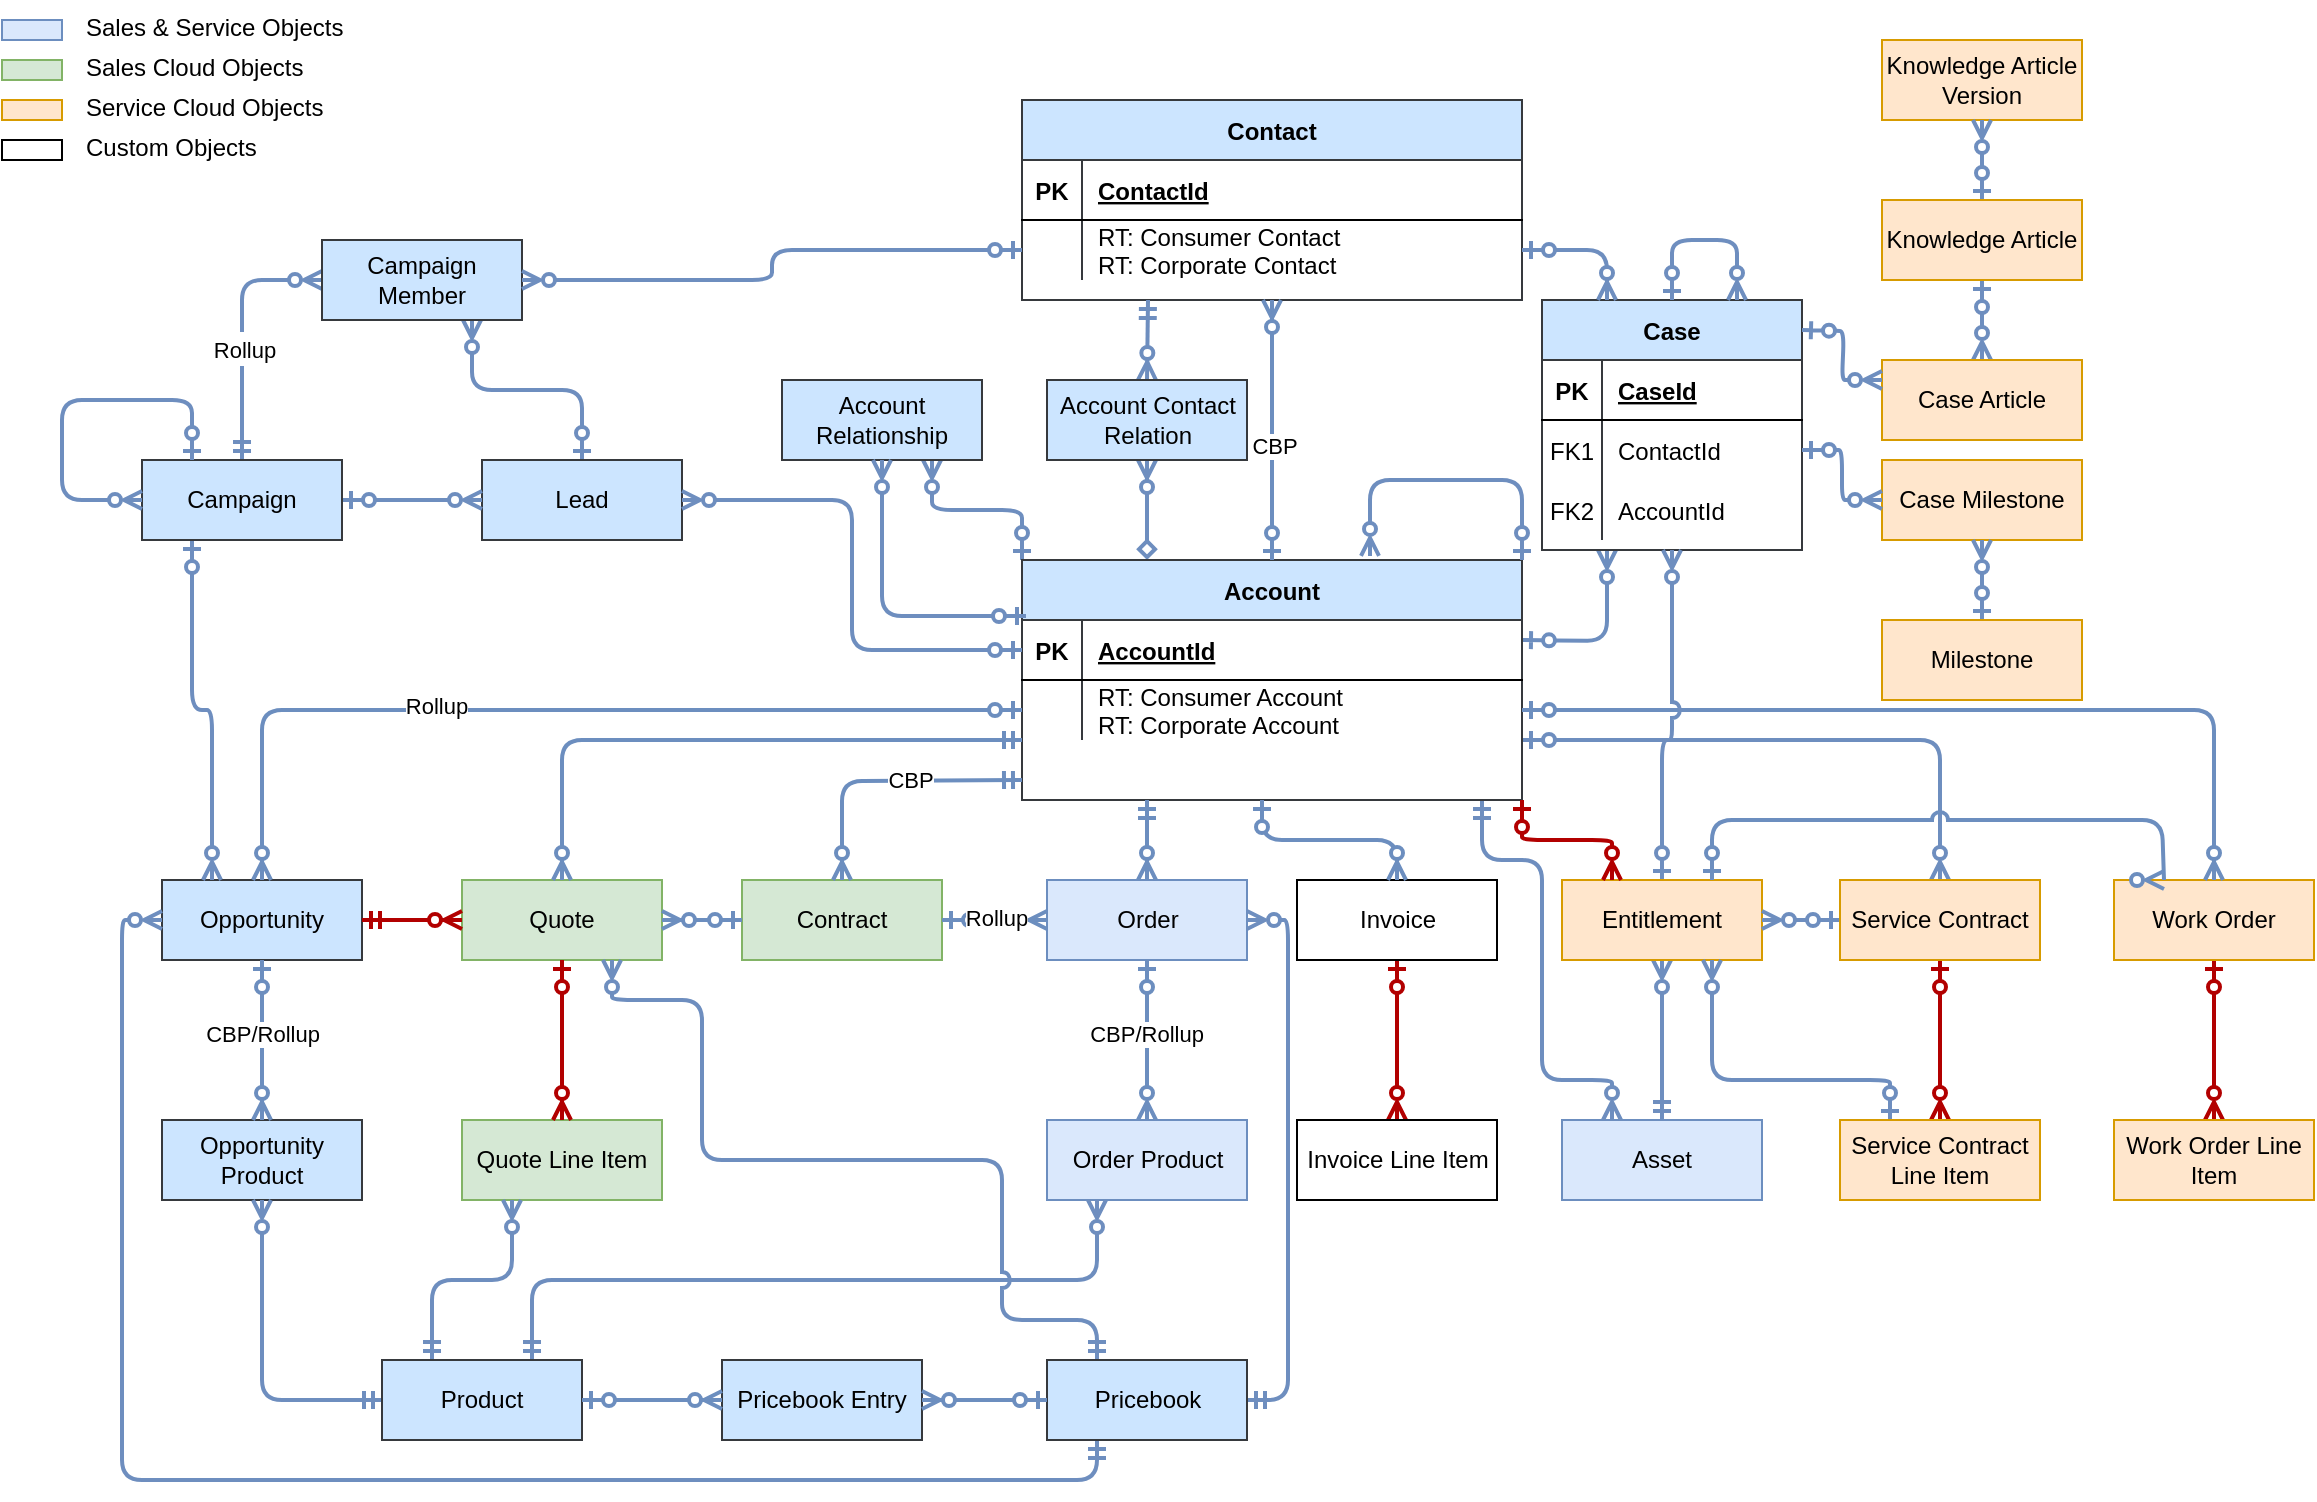 <mxfile version="20.7.4" type="github" pages="4">
  <diagram id="R2lEEEUBdFMjLlhIrx00" name="Sales-Service">
    <mxGraphModel dx="1026" dy="661" grid="1" gridSize="10" guides="1" tooltips="1" connect="1" arrows="1" fold="1" page="1" pageScale="1" pageWidth="1169" pageHeight="827" math="0" shadow="0" extFonts="Permanent Marker^https://fonts.googleapis.com/css?family=Permanent+Marker">
      <root>
        <mxCell id="0" />
        <mxCell id="1" parent="0" />
        <mxCell id="C-vyLk0tnHw3VtMMgP7b-12" value="" style="endArrow=ERzeroToMany;startArrow=diamond;endFill=1;startFill=0;exitX=0.25;exitY=0;exitDx=0;exitDy=0;entryX=0.5;entryY=1;entryDx=0;entryDy=0;strokeWidth=2;strokeColor=#6e8ebf;" parent="1" source="C-vyLk0tnHw3VtMMgP7b-2" target="WA9UghRw6gRbrNqhcR1E-102" edge="1">
          <mxGeometry width="100" height="100" relative="1" as="geometry">
            <mxPoint x="430" y="360" as="sourcePoint" />
            <mxPoint x="260" y="280" as="targetPoint" />
          </mxGeometry>
        </mxCell>
        <mxCell id="OE3xt_lgJofFsbn4dfdl-23" value="" style="rounded=1;jumpStyle=arc;orthogonalLoop=1;jettySize=auto;html=1;strokeColor=#6d8ebf;endArrow=ERzeroToMany;endFill=0;startArrow=ERzeroToOne;startFill=0;entryX=0.25;entryY=1;entryDx=0;entryDy=0;edgeStyle=orthogonalEdgeStyle;strokeWidth=2;fillColor=#cce5ff;" parent="1" target="LE-aH9tgaGi0Yq5PgmA7-1" edge="1">
          <mxGeometry relative="1" as="geometry">
            <mxPoint x="770" y="320" as="sourcePoint" />
            <mxPoint x="640" y="270" as="targetPoint" />
          </mxGeometry>
        </mxCell>
        <mxCell id="WA9UghRw6gRbrNqhcR1E-86" style="edgeStyle=orthogonalEdgeStyle;rounded=1;jumpStyle=arc;orthogonalLoop=1;jettySize=auto;html=1;entryX=0.25;entryY=0;entryDx=0;entryDy=0;strokeColor=#6e8ebf;strokeWidth=2;startArrow=ERmandOne;startFill=0;endArrow=ERzeroToMany;endFill=0;" parent="1" target="WA9UghRw6gRbrNqhcR1E-83" edge="1">
          <mxGeometry relative="1" as="geometry">
            <mxPoint x="750" y="400" as="sourcePoint" />
            <Array as="points">
              <mxPoint x="750" y="430" />
              <mxPoint x="780" y="430" />
              <mxPoint x="780" y="540" />
              <mxPoint x="815" y="540" />
            </Array>
          </mxGeometry>
        </mxCell>
        <mxCell id="WA9UghRw6gRbrNqhcR1E-121" style="edgeStyle=orthogonalEdgeStyle;rounded=1;jumpStyle=arc;orthogonalLoop=1;jettySize=auto;html=1;exitX=0;exitY=0;exitDx=0;exitDy=0;entryX=0.75;entryY=1;entryDx=0;entryDy=0;strokeColor=#6e8ebf;strokeWidth=2;startArrow=ERzeroToOne;startFill=0;endArrow=ERzeroToMany;endFill=0;" parent="1" source="C-vyLk0tnHw3VtMMgP7b-2" target="WA9UghRw6gRbrNqhcR1E-119" edge="1">
          <mxGeometry relative="1" as="geometry" />
        </mxCell>
        <mxCell id="WA9UghRw6gRbrNqhcR1E-131" style="edgeStyle=orthogonalEdgeStyle;rounded=1;jumpStyle=arc;orthogonalLoop=1;jettySize=auto;html=1;exitX=1;exitY=0.75;exitDx=0;exitDy=0;entryX=0.5;entryY=0;entryDx=0;entryDy=0;strokeColor=#6e8ebf;strokeWidth=2;startArrow=ERzeroToOne;startFill=0;endArrow=ERzeroToMany;endFill=0;" parent="1" source="C-vyLk0tnHw3VtMMgP7b-2" target="WA9UghRw6gRbrNqhcR1E-128" edge="1">
          <mxGeometry relative="1" as="geometry" />
        </mxCell>
        <mxCell id="C-vyLk0tnHw3VtMMgP7b-2" value="Account" style="shape=table;startSize=30;container=1;collapsible=1;childLayout=tableLayout;fixedRows=1;rowLines=0;fontStyle=1;align=center;resizeLast=1;fillColor=#cce5ff;strokeColor=#36393d;" parent="1" vertex="1">
          <mxGeometry x="520" y="280" width="250" height="120" as="geometry" />
        </mxCell>
        <mxCell id="C-vyLk0tnHw3VtMMgP7b-3" value="" style="shape=partialRectangle;collapsible=0;dropTarget=0;pointerEvents=0;fillColor=none;points=[[0,0.5],[1,0.5]];portConstraint=eastwest;top=0;left=0;right=0;bottom=1;" parent="C-vyLk0tnHw3VtMMgP7b-2" vertex="1">
          <mxGeometry y="30" width="250" height="30" as="geometry" />
        </mxCell>
        <mxCell id="C-vyLk0tnHw3VtMMgP7b-4" value="PK" style="shape=partialRectangle;overflow=hidden;connectable=0;fillColor=none;top=0;left=0;bottom=0;right=0;fontStyle=1;" parent="C-vyLk0tnHw3VtMMgP7b-3" vertex="1">
          <mxGeometry width="30" height="30" as="geometry">
            <mxRectangle width="30" height="30" as="alternateBounds" />
          </mxGeometry>
        </mxCell>
        <mxCell id="C-vyLk0tnHw3VtMMgP7b-5" value="AccountId" style="shape=partialRectangle;overflow=hidden;connectable=0;fillColor=none;top=0;left=0;bottom=0;right=0;align=left;spacingLeft=6;fontStyle=5;" parent="C-vyLk0tnHw3VtMMgP7b-3" vertex="1">
          <mxGeometry x="30" width="220" height="30" as="geometry">
            <mxRectangle width="220" height="30" as="alternateBounds" />
          </mxGeometry>
        </mxCell>
        <mxCell id="C-vyLk0tnHw3VtMMgP7b-6" value="" style="shape=partialRectangle;collapsible=0;dropTarget=0;pointerEvents=0;fillColor=none;points=[[0,0.5],[1,0.5]];portConstraint=eastwest;top=0;left=0;right=0;bottom=0;" parent="C-vyLk0tnHw3VtMMgP7b-2" vertex="1">
          <mxGeometry y="60" width="250" height="30" as="geometry" />
        </mxCell>
        <mxCell id="C-vyLk0tnHw3VtMMgP7b-7" value="" style="shape=partialRectangle;overflow=hidden;connectable=0;fillColor=none;top=0;left=0;bottom=0;right=0;" parent="C-vyLk0tnHw3VtMMgP7b-6" vertex="1">
          <mxGeometry width="30" height="30" as="geometry">
            <mxRectangle width="30" height="30" as="alternateBounds" />
          </mxGeometry>
        </mxCell>
        <mxCell id="C-vyLk0tnHw3VtMMgP7b-8" value="RT: Consumer Account&#xa;RT: Corporate Account" style="shape=partialRectangle;overflow=hidden;connectable=0;fillColor=none;top=0;left=0;bottom=0;right=0;align=left;spacingLeft=6;" parent="C-vyLk0tnHw3VtMMgP7b-6" vertex="1">
          <mxGeometry x="30" width="220" height="30" as="geometry">
            <mxRectangle width="220" height="30" as="alternateBounds" />
          </mxGeometry>
        </mxCell>
        <mxCell id="C-vyLk0tnHw3VtMMgP7b-23" value="Contact" style="shape=table;startSize=30;container=1;collapsible=1;childLayout=tableLayout;fixedRows=1;rowLines=0;fontStyle=1;align=center;resizeLast=1;fillColor=#cce5ff;strokeColor=#36393d;" parent="1" vertex="1">
          <mxGeometry x="520" y="50" width="250" height="100" as="geometry" />
        </mxCell>
        <mxCell id="C-vyLk0tnHw3VtMMgP7b-24" value="" style="shape=partialRectangle;collapsible=0;dropTarget=0;pointerEvents=0;fillColor=none;points=[[0,0.5],[1,0.5]];portConstraint=eastwest;top=0;left=0;right=0;bottom=1;" parent="C-vyLk0tnHw3VtMMgP7b-23" vertex="1">
          <mxGeometry y="30" width="250" height="30" as="geometry" />
        </mxCell>
        <mxCell id="C-vyLk0tnHw3VtMMgP7b-25" value="PK" style="shape=partialRectangle;overflow=hidden;connectable=0;fillColor=none;top=0;left=0;bottom=0;right=0;fontStyle=1;" parent="C-vyLk0tnHw3VtMMgP7b-24" vertex="1">
          <mxGeometry width="30" height="30" as="geometry">
            <mxRectangle width="30" height="30" as="alternateBounds" />
          </mxGeometry>
        </mxCell>
        <mxCell id="C-vyLk0tnHw3VtMMgP7b-26" value="ContactId" style="shape=partialRectangle;overflow=hidden;connectable=0;fillColor=none;top=0;left=0;bottom=0;right=0;align=left;spacingLeft=6;fontStyle=5;" parent="C-vyLk0tnHw3VtMMgP7b-24" vertex="1">
          <mxGeometry x="30" width="220" height="30" as="geometry">
            <mxRectangle width="220" height="30" as="alternateBounds" />
          </mxGeometry>
        </mxCell>
        <mxCell id="C-vyLk0tnHw3VtMMgP7b-27" value="" style="shape=partialRectangle;collapsible=0;dropTarget=0;pointerEvents=0;fillColor=none;points=[[0,0.5],[1,0.5]];portConstraint=eastwest;top=0;left=0;right=0;bottom=0;" parent="C-vyLk0tnHw3VtMMgP7b-23" vertex="1">
          <mxGeometry y="60" width="250" height="30" as="geometry" />
        </mxCell>
        <mxCell id="C-vyLk0tnHw3VtMMgP7b-28" value="" style="shape=partialRectangle;overflow=hidden;connectable=0;fillColor=none;top=0;left=0;bottom=0;right=0;" parent="C-vyLk0tnHw3VtMMgP7b-27" vertex="1">
          <mxGeometry width="30" height="30" as="geometry">
            <mxRectangle width="30" height="30" as="alternateBounds" />
          </mxGeometry>
        </mxCell>
        <mxCell id="C-vyLk0tnHw3VtMMgP7b-29" value="RT: Consumer Contact&#xa;RT: Corporate Contact" style="shape=partialRectangle;overflow=hidden;connectable=0;fillColor=none;top=0;left=0;bottom=0;right=0;align=left;spacingLeft=6;" parent="C-vyLk0tnHw3VtMMgP7b-27" vertex="1">
          <mxGeometry x="30" width="220" height="30" as="geometry">
            <mxRectangle width="220" height="30" as="alternateBounds" />
          </mxGeometry>
        </mxCell>
        <mxCell id="TfYKPDKi9-pqkv6VvDSB-5" value="" style="endArrow=ERzeroToMany;startArrow=ERmandOne;endFill=1;startFill=0;entryX=0.5;entryY=0;entryDx=0;entryDy=0;strokeWidth=2;strokeColor=#6e8ebf;" parent="1" target="WA9UghRw6gRbrNqhcR1E-102" edge="1">
          <mxGeometry width="100" height="100" relative="1" as="geometry">
            <mxPoint x="583" y="150" as="sourcePoint" />
            <mxPoint x="-90" y="220" as="targetPoint" />
          </mxGeometry>
        </mxCell>
        <mxCell id="LE-aH9tgaGi0Yq5PgmA7-1" value="Case" style="shape=table;startSize=30;container=1;collapsible=1;childLayout=tableLayout;fixedRows=1;rowLines=0;fontStyle=1;align=center;resizeLast=1;fillColor=#cce5ff;strokeColor=#36393d;" parent="1" vertex="1">
          <mxGeometry x="780" y="150" width="130" height="125" as="geometry" />
        </mxCell>
        <mxCell id="LE-aH9tgaGi0Yq5PgmA7-2" value="" style="shape=partialRectangle;collapsible=0;dropTarget=0;pointerEvents=0;fillColor=none;points=[[0,0.5],[1,0.5]];portConstraint=eastwest;top=0;left=0;right=0;bottom=1;" parent="LE-aH9tgaGi0Yq5PgmA7-1" vertex="1">
          <mxGeometry y="30" width="130" height="30" as="geometry" />
        </mxCell>
        <mxCell id="LE-aH9tgaGi0Yq5PgmA7-3" value="PK" style="shape=partialRectangle;overflow=hidden;connectable=0;fillColor=none;top=0;left=0;bottom=0;right=0;fontStyle=1;" parent="LE-aH9tgaGi0Yq5PgmA7-2" vertex="1">
          <mxGeometry width="30" height="30" as="geometry">
            <mxRectangle width="30" height="30" as="alternateBounds" />
          </mxGeometry>
        </mxCell>
        <mxCell id="LE-aH9tgaGi0Yq5PgmA7-4" value="CaseId" style="shape=partialRectangle;overflow=hidden;connectable=0;fillColor=none;top=0;left=0;bottom=0;right=0;align=left;spacingLeft=6;fontStyle=5;" parent="LE-aH9tgaGi0Yq5PgmA7-2" vertex="1">
          <mxGeometry x="30" width="100" height="30" as="geometry">
            <mxRectangle width="100" height="30" as="alternateBounds" />
          </mxGeometry>
        </mxCell>
        <mxCell id="LE-aH9tgaGi0Yq5PgmA7-5" value="" style="shape=partialRectangle;collapsible=0;dropTarget=0;pointerEvents=0;fillColor=none;points=[[0,0.5],[1,0.5]];portConstraint=eastwest;top=0;left=0;right=0;bottom=0;" parent="LE-aH9tgaGi0Yq5PgmA7-1" vertex="1">
          <mxGeometry y="60" width="130" height="30" as="geometry" />
        </mxCell>
        <mxCell id="LE-aH9tgaGi0Yq5PgmA7-6" value="FK1" style="shape=partialRectangle;overflow=hidden;connectable=0;fillColor=none;top=0;left=0;bottom=0;right=0;" parent="LE-aH9tgaGi0Yq5PgmA7-5" vertex="1">
          <mxGeometry width="30" height="30" as="geometry">
            <mxRectangle width="30" height="30" as="alternateBounds" />
          </mxGeometry>
        </mxCell>
        <mxCell id="LE-aH9tgaGi0Yq5PgmA7-7" value="ContactId" style="shape=partialRectangle;overflow=hidden;connectable=0;fillColor=none;top=0;left=0;bottom=0;right=0;align=left;spacingLeft=6;" parent="LE-aH9tgaGi0Yq5PgmA7-5" vertex="1">
          <mxGeometry x="30" width="100" height="30" as="geometry">
            <mxRectangle width="100" height="30" as="alternateBounds" />
          </mxGeometry>
        </mxCell>
        <mxCell id="OE3xt_lgJofFsbn4dfdl-14" value="" style="shape=partialRectangle;collapsible=0;dropTarget=0;pointerEvents=0;fillColor=none;points=[[0,0.5],[1,0.5]];portConstraint=eastwest;top=0;left=0;right=0;bottom=0;" parent="LE-aH9tgaGi0Yq5PgmA7-1" vertex="1">
          <mxGeometry y="90" width="130" height="30" as="geometry" />
        </mxCell>
        <mxCell id="OE3xt_lgJofFsbn4dfdl-15" value="FK2" style="shape=partialRectangle;overflow=hidden;connectable=0;fillColor=none;top=0;left=0;bottom=0;right=0;" parent="OE3xt_lgJofFsbn4dfdl-14" vertex="1">
          <mxGeometry width="30" height="30" as="geometry">
            <mxRectangle width="30" height="30" as="alternateBounds" />
          </mxGeometry>
        </mxCell>
        <mxCell id="OE3xt_lgJofFsbn4dfdl-16" value="AccountId" style="shape=partialRectangle;overflow=hidden;connectable=0;fillColor=none;top=0;left=0;bottom=0;right=0;align=left;spacingLeft=6;" parent="OE3xt_lgJofFsbn4dfdl-14" vertex="1">
          <mxGeometry x="30" width="100" height="30" as="geometry">
            <mxRectangle width="100" height="30" as="alternateBounds" />
          </mxGeometry>
        </mxCell>
        <mxCell id="LE-aH9tgaGi0Yq5PgmA7-12" value="" style="endArrow=ERzeroToMany;startArrow=ERzeroToOne;endFill=1;startFill=0;exitX=0.5;exitY=0;exitDx=0;exitDy=0;entryX=0.5;entryY=1;entryDx=0;entryDy=0;fillColor=#dae8fc;gradientColor=#7ea6e0;strokeColor=#6c8ebf;strokeWidth=2;" parent="1" source="C-vyLk0tnHw3VtMMgP7b-2" target="C-vyLk0tnHw3VtMMgP7b-23" edge="1">
          <mxGeometry width="100" height="100" relative="1" as="geometry">
            <mxPoint x="770" y="395" as="sourcePoint" />
            <mxPoint x="600" y="210" as="targetPoint" />
          </mxGeometry>
        </mxCell>
        <mxCell id="WA9UghRw6gRbrNqhcR1E-60" value="CBP" style="edgeLabel;html=1;align=center;verticalAlign=middle;resizable=0;points=[];" parent="LE-aH9tgaGi0Yq5PgmA7-12" vertex="1" connectable="0">
          <mxGeometry x="-0.123" y="-1" relative="1" as="geometry">
            <mxPoint as="offset" />
          </mxGeometry>
        </mxCell>
        <mxCell id="OE3xt_lgJofFsbn4dfdl-2" value="" style="endArrow=ERzeroToMany;startArrow=ERzeroToOne;endFill=1;startFill=0;rounded=1;strokeColor=#6e8ebf;jumpStyle=arc;exitX=1;exitY=0.5;exitDx=0;exitDy=0;entryX=0.25;entryY=0;entryDx=0;entryDy=0;edgeStyle=orthogonalEdgeStyle;strokeWidth=2;fillColor=#cce5ff;" parent="1" source="C-vyLk0tnHw3VtMMgP7b-27" target="LE-aH9tgaGi0Yq5PgmA7-1" edge="1">
          <mxGeometry width="100" height="100" relative="1" as="geometry">
            <mxPoint x="870" y="110" as="sourcePoint" />
            <mxPoint x="880" y="157.5" as="targetPoint" />
          </mxGeometry>
        </mxCell>
        <mxCell id="WA9UghRw6gRbrNqhcR1E-34" value="Opportunity" style="whiteSpace=wrap;html=1;align=center;fillColor=#cce5ff;strokeColor=#36393d;" parent="1" vertex="1">
          <mxGeometry x="90" y="440" width="100" height="40" as="geometry" />
        </mxCell>
        <mxCell id="WA9UghRw6gRbrNqhcR1E-35" value="Opportunity Product" style="whiteSpace=wrap;html=1;align=center;fillColor=#cce5ff;strokeColor=#36393d;" parent="1" vertex="1">
          <mxGeometry x="90" y="560" width="100" height="40" as="geometry" />
        </mxCell>
        <mxCell id="WA9UghRw6gRbrNqhcR1E-36" value="" style="edgeStyle=orthogonalEdgeStyle;fontSize=12;html=1;endArrow=ERzeroToMany;startArrow=ERzeroToOne;rounded=1;strokeColor=#6c8ebf;jumpStyle=arc;orthogonal=0;snapToPoint=0;entryX=0.5;entryY=0;entryDx=0;entryDy=0;exitX=0;exitY=0.5;exitDx=0;exitDy=0;fillColor=#dae8fc;gradientColor=#7ea6e0;strokeWidth=2;" parent="1" source="C-vyLk0tnHw3VtMMgP7b-6" target="WA9UghRw6gRbrNqhcR1E-34" edge="1">
          <mxGeometry x="-0.929" width="100" height="100" relative="1" as="geometry">
            <mxPoint x="610" y="420" as="sourcePoint" />
            <mxPoint x="150" y="430" as="targetPoint" />
            <mxPoint as="offset" />
          </mxGeometry>
        </mxCell>
        <mxCell id="WA9UghRw6gRbrNqhcR1E-51" value="Rollup" style="edgeLabel;html=1;align=center;verticalAlign=middle;resizable=0;points=[];" parent="WA9UghRw6gRbrNqhcR1E-36" vertex="1" connectable="0">
          <mxGeometry x="0.26" y="-2" relative="1" as="geometry">
            <mxPoint as="offset" />
          </mxGeometry>
        </mxCell>
        <mxCell id="WA9UghRw6gRbrNqhcR1E-38" value="" style="fontSize=12;html=1;endArrow=ERzeroToMany;startArrow=ERzeroToOne;rounded=1;strokeColor=#6c8ebf;jumpStyle=arc;orthogonal=0;snapToPoint=0;exitX=0.5;exitY=1;exitDx=0;exitDy=0;entryX=0.5;entryY=0;entryDx=0;entryDy=0;fillColor=#dae8fc;gradientColor=#7ea6e0;strokeWidth=2;" parent="1" source="WA9UghRw6gRbrNqhcR1E-34" target="WA9UghRw6gRbrNqhcR1E-35" edge="1">
          <mxGeometry x="-0.929" width="100" height="100" relative="1" as="geometry">
            <mxPoint x="150" y="500" as="sourcePoint" />
            <mxPoint x="180" y="582.5" as="targetPoint" />
            <mxPoint as="offset" />
          </mxGeometry>
        </mxCell>
        <mxCell id="WA9UghRw6gRbrNqhcR1E-52" value="CBP/Rollup" style="edgeLabel;html=1;align=center;verticalAlign=middle;resizable=0;points=[];" parent="WA9UghRw6gRbrNqhcR1E-38" vertex="1" connectable="0">
          <mxGeometry x="-0.075" relative="1" as="geometry">
            <mxPoint as="offset" />
          </mxGeometry>
        </mxCell>
        <mxCell id="WA9UghRw6gRbrNqhcR1E-39" value="Quote" style="whiteSpace=wrap;html=1;align=center;fillColor=#d5e8d4;strokeColor=#82b366;" parent="1" vertex="1">
          <mxGeometry x="240" y="440" width="100" height="40" as="geometry" />
        </mxCell>
        <mxCell id="WA9UghRw6gRbrNqhcR1E-40" value="Quote Line Item" style="whiteSpace=wrap;html=1;align=center;fillColor=#d5e8d4;strokeColor=#82b366;" parent="1" vertex="1">
          <mxGeometry x="240" y="560" width="100" height="40" as="geometry" />
        </mxCell>
        <mxCell id="WA9UghRw6gRbrNqhcR1E-41" value="" style="fontSize=12;html=1;endArrow=ERzeroToMany;startArrow=ERzeroToOne;rounded=1;strokeColor=#B20000;jumpStyle=arc;orthogonal=0;snapToPoint=0;exitX=0.5;exitY=1;exitDx=0;exitDy=0;entryX=0.5;entryY=0;entryDx=0;entryDy=0;fillColor=#e51400;strokeWidth=2;" parent="1" source="WA9UghRw6gRbrNqhcR1E-39" target="WA9UghRw6gRbrNqhcR1E-40" edge="1">
          <mxGeometry x="-0.929" width="100" height="100" relative="1" as="geometry">
            <mxPoint x="300" y="500" as="sourcePoint" />
            <mxPoint x="330" y="582.5" as="targetPoint" />
            <mxPoint as="offset" />
          </mxGeometry>
        </mxCell>
        <mxCell id="WA9UghRw6gRbrNqhcR1E-42" value="" style="edgeStyle=orthogonalEdgeStyle;fontSize=12;html=1;endArrow=ERzeroToMany;startArrow=ERmandOne;rounded=1;strokeColor=#6c8ebf;jumpStyle=arc;orthogonal=0;snapToPoint=0;entryX=0.5;entryY=0;entryDx=0;entryDy=0;exitX=0;exitY=0.75;exitDx=0;exitDy=0;startFill=0;fillColor=#dae8fc;gradientColor=#7ea6e0;strokeWidth=2;" parent="1" source="C-vyLk0tnHw3VtMMgP7b-2" target="WA9UghRw6gRbrNqhcR1E-39" edge="1">
          <mxGeometry x="-0.929" width="100" height="100" relative="1" as="geometry">
            <mxPoint x="530" y="405" as="sourcePoint" />
            <mxPoint x="150" y="450" as="targetPoint" />
            <mxPoint as="offset" />
          </mxGeometry>
        </mxCell>
        <mxCell id="WA9UghRw6gRbrNqhcR1E-43" value="" style="fontSize=12;html=1;endArrow=ERzeroToMany;startArrow=ERmandOne;rounded=1;strokeColor=#B20000;jumpStyle=arc;orthogonal=0;snapToPoint=0;entryX=0;entryY=0.5;entryDx=0;entryDy=0;exitX=1;exitY=0.5;exitDx=0;exitDy=0;startFill=0;fillColor=#e51400;strokeWidth=2;" parent="1" source="WA9UghRw6gRbrNqhcR1E-34" target="WA9UghRw6gRbrNqhcR1E-39" edge="1">
          <mxGeometry x="-0.929" width="100" height="100" relative="1" as="geometry">
            <mxPoint x="640" y="540" as="sourcePoint" />
            <mxPoint x="410" y="570" as="targetPoint" />
            <mxPoint as="offset" />
          </mxGeometry>
        </mxCell>
        <mxCell id="WA9UghRw6gRbrNqhcR1E-44" value="Contract" style="whiteSpace=wrap;html=1;align=center;fillColor=#d5e8d4;strokeColor=#82b366;" parent="1" vertex="1">
          <mxGeometry x="380" y="440" width="100" height="40" as="geometry" />
        </mxCell>
        <mxCell id="WA9UghRw6gRbrNqhcR1E-58" value="" style="edgeStyle=orthogonalEdgeStyle;rounded=1;jumpStyle=arc;orthogonalLoop=1;jettySize=auto;html=1;strokeColor=#6c8ebf;strokeWidth=2;startArrow=ERzeroToOne;startFill=0;endArrow=ERzeroToMany;endFill=0;fontSize=12;fillColor=#dae8fc;gradientColor=#7ea6e0;" parent="1" source="WA9UghRw6gRbrNqhcR1E-47" target="WA9UghRw6gRbrNqhcR1E-48" edge="1">
          <mxGeometry relative="1" as="geometry" />
        </mxCell>
        <mxCell id="WA9UghRw6gRbrNqhcR1E-59" value="CBP/Rollup" style="edgeLabel;html=1;align=center;verticalAlign=middle;resizable=0;points=[];" parent="WA9UghRw6gRbrNqhcR1E-58" vertex="1" connectable="0">
          <mxGeometry x="-0.075" y="-1" relative="1" as="geometry">
            <mxPoint as="offset" />
          </mxGeometry>
        </mxCell>
        <mxCell id="WA9UghRw6gRbrNqhcR1E-47" value="Order" style="whiteSpace=wrap;html=1;align=center;fillColor=#dae8fc;strokeColor=#6c8ebf;" parent="1" vertex="1">
          <mxGeometry x="532.5" y="440" width="100" height="40" as="geometry" />
        </mxCell>
        <mxCell id="WA9UghRw6gRbrNqhcR1E-48" value="Order Product" style="whiteSpace=wrap;html=1;align=center;fillColor=#dae8fc;strokeColor=#6c8ebf;" parent="1" vertex="1">
          <mxGeometry x="532.5" y="560" width="100" height="40" as="geometry" />
        </mxCell>
        <mxCell id="WA9UghRw6gRbrNqhcR1E-53" value="" style="edgeStyle=orthogonalEdgeStyle;fontSize=12;html=1;endArrow=ERzeroToMany;startArrow=ERmandOne;rounded=1;strokeColor=#6c8ebf;jumpStyle=arc;orthogonal=0;snapToPoint=0;entryX=0.5;entryY=0;entryDx=0;entryDy=0;startFill=0;fillColor=#dae8fc;gradientColor=#7ea6e0;strokeWidth=2;" parent="1" target="WA9UghRw6gRbrNqhcR1E-44" edge="1">
          <mxGeometry x="-0.929" width="100" height="100" relative="1" as="geometry">
            <mxPoint x="520" y="390" as="sourcePoint" />
            <mxPoint x="300" y="450" as="targetPoint" />
            <mxPoint as="offset" />
          </mxGeometry>
        </mxCell>
        <mxCell id="wdhR-9NX_LL5aWjWw3oY-4" value="CBP" style="edgeLabel;html=1;align=center;verticalAlign=middle;resizable=0;points=[];fontSize=11;fontFamily=Helvetica;fontColor=default;" vertex="1" connectable="0" parent="WA9UghRw6gRbrNqhcR1E-53">
          <mxGeometry x="-0.2" y="-1" relative="1" as="geometry">
            <mxPoint as="offset" />
          </mxGeometry>
        </mxCell>
        <mxCell id="WA9UghRw6gRbrNqhcR1E-54" value="" style="fontSize=12;html=1;endArrow=ERzeroToMany;startArrow=ERzeroToOne;rounded=1;strokeColor=#6c8ebf;jumpStyle=arc;orthogonal=0;snapToPoint=0;exitX=0;exitY=0.5;exitDx=0;exitDy=0;entryX=1;entryY=0.5;entryDx=0;entryDy=0;fillColor=#dae8fc;gradientColor=#7ea6e0;strokeWidth=2;" parent="1" source="WA9UghRw6gRbrNqhcR1E-44" target="WA9UghRw6gRbrNqhcR1E-39" edge="1">
          <mxGeometry x="-0.929" width="100" height="100" relative="1" as="geometry">
            <mxPoint x="390" y="470" as="sourcePoint" />
            <mxPoint x="390" y="550" as="targetPoint" />
            <mxPoint as="offset" />
          </mxGeometry>
        </mxCell>
        <mxCell id="WA9UghRw6gRbrNqhcR1E-56" value="" style="fontSize=12;html=1;endArrow=ERzeroToMany;startArrow=ERzeroToOne;rounded=1;strokeColor=#6c8ebf;jumpStyle=arc;orthogonal=0;snapToPoint=0;exitX=1;exitY=0.5;exitDx=0;exitDy=0;entryX=0;entryY=0.5;entryDx=0;entryDy=0;fillColor=#dae8fc;gradientColor=#7ea6e0;strokeWidth=2;" parent="1" source="WA9UghRw6gRbrNqhcR1E-44" target="WA9UghRw6gRbrNqhcR1E-47" edge="1">
          <mxGeometry x="-0.929" width="100" height="100" relative="1" as="geometry">
            <mxPoint x="410" y="470" as="sourcePoint" />
            <mxPoint x="350" y="470" as="targetPoint" />
            <mxPoint as="offset" />
          </mxGeometry>
        </mxCell>
        <mxCell id="wdhR-9NX_LL5aWjWw3oY-3" value="Rollup" style="edgeLabel;html=1;align=center;verticalAlign=middle;resizable=0;points=[];fontSize=11;fontFamily=Helvetica;fontColor=default;" vertex="1" connectable="0" parent="WA9UghRw6gRbrNqhcR1E-56">
          <mxGeometry x="0.035" y="1" relative="1" as="geometry">
            <mxPoint as="offset" />
          </mxGeometry>
        </mxCell>
        <mxCell id="WA9UghRw6gRbrNqhcR1E-57" value="" style="fontSize=12;html=1;endArrow=ERzeroToMany;startArrow=ERmandOne;rounded=1;strokeColor=#6c8ebf;jumpStyle=arc;orthogonal=0;snapToPoint=0;entryX=0.5;entryY=0;entryDx=0;entryDy=0;fillColor=#dae8fc;gradientColor=#7ea6e0;strokeWidth=2;exitX=0.25;exitY=1;exitDx=0;exitDy=0;startFill=0;" parent="1" source="C-vyLk0tnHw3VtMMgP7b-2" target="WA9UghRw6gRbrNqhcR1E-47" edge="1">
          <mxGeometry x="-0.929" width="100" height="100" relative="1" as="geometry">
            <mxPoint x="600" y="400" as="sourcePoint" />
            <mxPoint x="560" y="470" as="targetPoint" />
            <mxPoint as="offset" />
          </mxGeometry>
        </mxCell>
        <mxCell id="WA9UghRw6gRbrNqhcR1E-62" value="" style="edgeStyle=orthogonalEdgeStyle;rounded=1;jumpStyle=arc;orthogonalLoop=1;jettySize=auto;html=1;strokeColor=#B20000;strokeWidth=2;startArrow=ERzeroToOne;startFill=0;endArrow=ERzeroToMany;endFill=0;fontSize=12;fillColor=#e51400;gradientColor=#7ea6e0;" parent="1" source="WA9UghRw6gRbrNqhcR1E-64" target="WA9UghRw6gRbrNqhcR1E-65" edge="1">
          <mxGeometry relative="1" as="geometry" />
        </mxCell>
        <mxCell id="WA9UghRw6gRbrNqhcR1E-64" value="Invoice" style="whiteSpace=wrap;html=1;align=center;" parent="1" vertex="1">
          <mxGeometry x="657.5" y="440" width="100" height="40" as="geometry" />
        </mxCell>
        <mxCell id="WA9UghRw6gRbrNqhcR1E-65" value="Invoice Line Item" style="whiteSpace=wrap;html=1;align=center;" parent="1" vertex="1">
          <mxGeometry x="657.5" y="560" width="100" height="40" as="geometry" />
        </mxCell>
        <mxCell id="WA9UghRw6gRbrNqhcR1E-66" value="" style="fontSize=12;html=1;endArrow=ERzeroToMany;startArrow=ERzeroToOne;rounded=1;strokeColor=#6c8ebf;jumpStyle=arc;orthogonal=0;snapToPoint=0;entryX=0.5;entryY=0;entryDx=0;entryDy=0;fillColor=#dae8fc;gradientColor=#7ea6e0;strokeWidth=2;edgeStyle=orthogonalEdgeStyle;" parent="1" target="WA9UghRw6gRbrNqhcR1E-64" edge="1">
          <mxGeometry x="-0.929" width="100" height="100" relative="1" as="geometry">
            <mxPoint x="640" y="400" as="sourcePoint" />
            <mxPoint x="685" y="450" as="targetPoint" />
            <mxPoint as="offset" />
            <Array as="points">
              <mxPoint x="640" y="420" />
              <mxPoint x="708" y="420" />
            </Array>
          </mxGeometry>
        </mxCell>
        <mxCell id="WA9UghRw6gRbrNqhcR1E-72" style="edgeStyle=orthogonalEdgeStyle;rounded=1;jumpStyle=arc;orthogonalLoop=1;jettySize=auto;html=1;exitX=0;exitY=0.5;exitDx=0;exitDy=0;entryX=0.5;entryY=1;entryDx=0;entryDy=0;strokeColor=#6e8ebf;strokeWidth=2;startArrow=ERmandOne;startFill=0;endArrow=ERzeroToMany;endFill=0;" parent="1" source="WA9UghRw6gRbrNqhcR1E-67" target="WA9UghRw6gRbrNqhcR1E-35" edge="1">
          <mxGeometry relative="1" as="geometry" />
        </mxCell>
        <mxCell id="WA9UghRw6gRbrNqhcR1E-73" style="edgeStyle=orthogonalEdgeStyle;rounded=1;jumpStyle=arc;orthogonalLoop=1;jettySize=auto;html=1;exitX=0.25;exitY=0;exitDx=0;exitDy=0;entryX=0.25;entryY=1;entryDx=0;entryDy=0;strokeColor=#6e8ebf;strokeWidth=2;startArrow=ERmandOne;startFill=0;endArrow=ERzeroToMany;endFill=0;" parent="1" source="WA9UghRw6gRbrNqhcR1E-67" target="WA9UghRw6gRbrNqhcR1E-40" edge="1">
          <mxGeometry relative="1" as="geometry" />
        </mxCell>
        <mxCell id="WA9UghRw6gRbrNqhcR1E-74" style="edgeStyle=orthogonalEdgeStyle;rounded=1;jumpStyle=arc;orthogonalLoop=1;jettySize=auto;html=1;exitX=0.75;exitY=0;exitDx=0;exitDy=0;entryX=0.25;entryY=1;entryDx=0;entryDy=0;strokeColor=#6e8ebf;strokeWidth=2;startArrow=ERmandOne;startFill=0;endArrow=ERzeroToMany;endFill=0;" parent="1" source="WA9UghRw6gRbrNqhcR1E-67" target="WA9UghRw6gRbrNqhcR1E-48" edge="1">
          <mxGeometry relative="1" as="geometry" />
        </mxCell>
        <mxCell id="WA9UghRw6gRbrNqhcR1E-67" value="Product" style="whiteSpace=wrap;html=1;align=center;fillColor=#cce5ff;strokeColor=#36393d;" parent="1" vertex="1">
          <mxGeometry x="200" y="680" width="100" height="40" as="geometry" />
        </mxCell>
        <mxCell id="WA9UghRw6gRbrNqhcR1E-75" style="edgeStyle=orthogonalEdgeStyle;rounded=1;jumpStyle=arc;orthogonalLoop=1;jettySize=auto;html=1;exitX=0.25;exitY=1;exitDx=0;exitDy=0;entryX=0;entryY=0.5;entryDx=0;entryDy=0;strokeColor=#6e8ebf;strokeWidth=2;startArrow=ERmandOne;startFill=0;endArrow=ERzeroToMany;endFill=0;" parent="1" source="WA9UghRw6gRbrNqhcR1E-68" target="WA9UghRw6gRbrNqhcR1E-34" edge="1">
          <mxGeometry relative="1" as="geometry" />
        </mxCell>
        <mxCell id="WA9UghRw6gRbrNqhcR1E-76" style="edgeStyle=orthogonalEdgeStyle;rounded=1;jumpStyle=arc;orthogonalLoop=1;jettySize=auto;html=1;exitX=0.25;exitY=0;exitDx=0;exitDy=0;entryX=0.75;entryY=1;entryDx=0;entryDy=0;strokeColor=#6e8ebf;strokeWidth=2;startArrow=ERmandOne;startFill=0;endArrow=ERzeroToMany;endFill=0;" parent="1" source="WA9UghRw6gRbrNqhcR1E-68" target="WA9UghRw6gRbrNqhcR1E-39" edge="1">
          <mxGeometry relative="1" as="geometry">
            <Array as="points">
              <mxPoint x="558" y="660" />
              <mxPoint x="510" y="660" />
              <mxPoint x="510" y="580" />
              <mxPoint x="360" y="580" />
              <mxPoint x="360" y="500" />
              <mxPoint x="315" y="500" />
            </Array>
          </mxGeometry>
        </mxCell>
        <mxCell id="WA9UghRw6gRbrNqhcR1E-77" style="edgeStyle=orthogonalEdgeStyle;rounded=1;jumpStyle=arc;orthogonalLoop=1;jettySize=auto;html=1;exitX=1;exitY=0.5;exitDx=0;exitDy=0;entryX=1;entryY=0.5;entryDx=0;entryDy=0;strokeColor=#6e8ebf;strokeWidth=2;startArrow=ERmandOne;startFill=0;endArrow=ERzeroToMany;endFill=0;" parent="1" source="WA9UghRw6gRbrNqhcR1E-68" target="WA9UghRw6gRbrNqhcR1E-47" edge="1">
          <mxGeometry relative="1" as="geometry">
            <Array as="points">
              <mxPoint x="653" y="700" />
              <mxPoint x="653" y="460" />
            </Array>
          </mxGeometry>
        </mxCell>
        <mxCell id="WA9UghRw6gRbrNqhcR1E-68" value="Pricebook" style="whiteSpace=wrap;html=1;align=center;fillColor=#cce5ff;strokeColor=#36393d;" parent="1" vertex="1">
          <mxGeometry x="532.5" y="680" width="100" height="40" as="geometry" />
        </mxCell>
        <mxCell id="WA9UghRw6gRbrNqhcR1E-69" value="Pricebook Entry" style="whiteSpace=wrap;html=1;align=center;fillColor=#cce5ff;strokeColor=#36393d;" parent="1" vertex="1">
          <mxGeometry x="370" y="680" width="100" height="40" as="geometry" />
        </mxCell>
        <mxCell id="WA9UghRw6gRbrNqhcR1E-70" value="" style="fontSize=12;html=1;endArrow=ERzeroToMany;startArrow=ERzeroToOne;rounded=1;strokeColor=#6c8ebf;jumpStyle=arc;orthogonal=0;snapToPoint=0;exitX=1;exitY=0.5;exitDx=0;exitDy=0;entryX=0;entryY=0.5;entryDx=0;entryDy=0;fillColor=#dae8fc;gradientColor=#7ea6e0;strokeWidth=2;" parent="1" source="WA9UghRw6gRbrNqhcR1E-67" target="WA9UghRw6gRbrNqhcR1E-69" edge="1">
          <mxGeometry x="-0.929" width="100" height="100" relative="1" as="geometry">
            <mxPoint x="370" y="670" as="sourcePoint" />
            <mxPoint x="320" y="670" as="targetPoint" />
            <mxPoint as="offset" />
          </mxGeometry>
        </mxCell>
        <mxCell id="WA9UghRw6gRbrNqhcR1E-71" value="" style="fontSize=12;html=1;endArrow=ERzeroToMany;startArrow=ERzeroToOne;rounded=1;strokeColor=#6c8ebf;jumpStyle=arc;orthogonal=0;snapToPoint=0;exitX=0;exitY=0.5;exitDx=0;exitDy=0;entryX=1;entryY=0.5;entryDx=0;entryDy=0;fillColor=#dae8fc;gradientColor=#7ea6e0;strokeWidth=2;" parent="1" source="WA9UghRw6gRbrNqhcR1E-68" target="WA9UghRw6gRbrNqhcR1E-69" edge="1">
          <mxGeometry x="-0.929" width="100" height="100" relative="1" as="geometry">
            <mxPoint x="310" y="710" as="sourcePoint" />
            <mxPoint x="390" y="710" as="targetPoint" />
            <mxPoint as="offset" />
          </mxGeometry>
        </mxCell>
        <mxCell id="WA9UghRw6gRbrNqhcR1E-78" value="" style="edgeStyle=orthogonalEdgeStyle;rounded=1;jumpStyle=arc;orthogonalLoop=1;jettySize=auto;html=1;strokeColor=#B20000;strokeWidth=2;startArrow=ERzeroToOne;startFill=0;endArrow=ERzeroToMany;endFill=0;fontSize=12;fillColor=#e51400;gradientColor=#7ea6e0;" parent="1" source="WA9UghRw6gRbrNqhcR1E-79" target="WA9UghRw6gRbrNqhcR1E-80" edge="1">
          <mxGeometry relative="1" as="geometry" />
        </mxCell>
        <mxCell id="WA9UghRw6gRbrNqhcR1E-79" value="Work Order" style="whiteSpace=wrap;html=1;align=center;fillColor=#ffe6cc;strokeColor=#d79b00;" parent="1" vertex="1">
          <mxGeometry x="1066" y="440" width="100" height="40" as="geometry" />
        </mxCell>
        <mxCell id="WA9UghRw6gRbrNqhcR1E-80" value="Work Order Line Item" style="whiteSpace=wrap;html=1;align=center;fillColor=#ffe6cc;strokeColor=#d79b00;" parent="1" vertex="1">
          <mxGeometry x="1066" y="560" width="100" height="40" as="geometry" />
        </mxCell>
        <mxCell id="WA9UghRw6gRbrNqhcR1E-81" value="" style="fontSize=12;html=1;endArrow=ERzeroToMany;startArrow=ERzeroToOne;rounded=1;strokeColor=#6c8ebf;jumpStyle=arc;orthogonal=0;snapToPoint=0;entryX=0.5;entryY=0;entryDx=0;entryDy=0;fillColor=#dae8fc;gradientColor=#7ea6e0;strokeWidth=2;exitX=1;exitY=0.5;exitDx=0;exitDy=0;edgeStyle=orthogonalEdgeStyle;" parent="1" source="C-vyLk0tnHw3VtMMgP7b-6" target="WA9UghRw6gRbrNqhcR1E-79" edge="1">
          <mxGeometry x="-0.929" width="100" height="100" relative="1" as="geometry">
            <mxPoint x="970" y="400" as="sourcePoint" />
            <mxPoint x="947.5" y="450" as="targetPoint" />
            <mxPoint as="offset" />
          </mxGeometry>
        </mxCell>
        <mxCell id="WA9UghRw6gRbrNqhcR1E-90" style="edgeStyle=orthogonalEdgeStyle;rounded=1;jumpStyle=arc;orthogonalLoop=1;jettySize=auto;html=1;exitX=0.5;exitY=0;exitDx=0;exitDy=0;entryX=0.5;entryY=1;entryDx=0;entryDy=0;strokeColor=#6e8ebf;strokeWidth=2;startArrow=ERmandOne;startFill=0;endArrow=ERzeroToMany;endFill=0;" parent="1" source="WA9UghRw6gRbrNqhcR1E-83" target="WA9UghRw6gRbrNqhcR1E-87" edge="1">
          <mxGeometry relative="1" as="geometry" />
        </mxCell>
        <mxCell id="WA9UghRw6gRbrNqhcR1E-83" value="Asset" style="whiteSpace=wrap;html=1;align=center;fillColor=#dae8fc;strokeColor=#6c8ebf;" parent="1" vertex="1">
          <mxGeometry x="790" y="560" width="100" height="40" as="geometry" />
        </mxCell>
        <mxCell id="WA9UghRw6gRbrNqhcR1E-126" style="edgeStyle=orthogonalEdgeStyle;rounded=1;jumpStyle=arc;orthogonalLoop=1;jettySize=auto;html=1;exitX=0.5;exitY=0;exitDx=0;exitDy=0;entryX=0.5;entryY=1;entryDx=0;entryDy=0;strokeColor=#6e8ebf;strokeWidth=2;startArrow=ERzeroToOne;startFill=0;endArrow=ERzeroToMany;endFill=0;" parent="1" source="WA9UghRw6gRbrNqhcR1E-87" target="LE-aH9tgaGi0Yq5PgmA7-1" edge="1">
          <mxGeometry relative="1" as="geometry">
            <Array as="points">
              <mxPoint x="840" y="370" />
              <mxPoint x="845" y="370" />
            </Array>
          </mxGeometry>
        </mxCell>
        <mxCell id="WA9UghRw6gRbrNqhcR1E-87" value="Entitlement" style="whiteSpace=wrap;html=1;align=center;fillColor=#ffe6cc;strokeColor=#d79b00;" parent="1" vertex="1">
          <mxGeometry x="790" y="440" width="100" height="40" as="geometry" />
        </mxCell>
        <mxCell id="WA9UghRw6gRbrNqhcR1E-91" value="" style="edgeStyle=orthogonalEdgeStyle;rounded=1;jumpStyle=arc;orthogonalLoop=1;jettySize=auto;html=1;strokeColor=#B20000;strokeWidth=2;startArrow=ERzeroToOne;startFill=0;endArrow=ERzeroToMany;endFill=0;fontSize=12;fillColor=#e51400;gradientColor=#7ea6e0;exitX=1;exitY=1;exitDx=0;exitDy=0;entryX=0.25;entryY=0;entryDx=0;entryDy=0;" parent="1" source="C-vyLk0tnHw3VtMMgP7b-2" target="WA9UghRw6gRbrNqhcR1E-87" edge="1">
          <mxGeometry relative="1" as="geometry">
            <mxPoint x="724.5" y="490" as="sourcePoint" />
            <mxPoint x="724.5" y="570" as="targetPoint" />
          </mxGeometry>
        </mxCell>
        <mxCell id="WA9UghRw6gRbrNqhcR1E-93" value="" style="rounded=0;whiteSpace=wrap;html=1;fillColor=#dae8fc;strokeColor=#6c8ebf;" parent="1" vertex="1">
          <mxGeometry x="10" y="10" width="30" height="10" as="geometry" />
        </mxCell>
        <mxCell id="WA9UghRw6gRbrNqhcR1E-94" value="Sales &amp;amp; Service Objects" style="text;html=1;strokeColor=none;fillColor=none;align=left;verticalAlign=top;whiteSpace=wrap;rounded=0;" parent="1" vertex="1">
          <mxGeometry x="50" width="140" height="20" as="geometry" />
        </mxCell>
        <mxCell id="WA9UghRw6gRbrNqhcR1E-95" value="" style="rounded=0;whiteSpace=wrap;html=1;fillColor=#d5e8d4;strokeColor=#82b366;" parent="1" vertex="1">
          <mxGeometry x="10" y="30" width="30" height="10" as="geometry" />
        </mxCell>
        <mxCell id="WA9UghRw6gRbrNqhcR1E-96" value="Sales Cloud Objects" style="text;html=1;strokeColor=none;fillColor=none;align=left;verticalAlign=top;whiteSpace=wrap;rounded=0;" parent="1" vertex="1">
          <mxGeometry x="50" y="20" width="140" height="20" as="geometry" />
        </mxCell>
        <mxCell id="WA9UghRw6gRbrNqhcR1E-97" value="" style="rounded=0;whiteSpace=wrap;html=1;fillColor=#ffe6cc;strokeColor=#d79b00;" parent="1" vertex="1">
          <mxGeometry x="10" y="50" width="30" height="10" as="geometry" />
        </mxCell>
        <mxCell id="WA9UghRw6gRbrNqhcR1E-98" value="Service Cloud Objects" style="text;html=1;strokeColor=none;fillColor=none;align=left;verticalAlign=top;whiteSpace=wrap;rounded=0;" parent="1" vertex="1">
          <mxGeometry x="50" y="40" width="140" height="20" as="geometry" />
        </mxCell>
        <mxCell id="WA9UghRw6gRbrNqhcR1E-110" style="edgeStyle=orthogonalEdgeStyle;rounded=1;jumpStyle=arc;orthogonalLoop=1;jettySize=auto;html=1;exitX=0.5;exitY=0;exitDx=0;exitDy=0;entryX=0.75;entryY=1;entryDx=0;entryDy=0;strokeColor=#6e8ebf;strokeWidth=2;startArrow=ERzeroToOne;startFill=0;endArrow=ERzeroToMany;endFill=0;" parent="1" source="WA9UghRw6gRbrNqhcR1E-99" target="WA9UghRw6gRbrNqhcR1E-101" edge="1">
          <mxGeometry relative="1" as="geometry" />
        </mxCell>
        <mxCell id="WA9UghRw6gRbrNqhcR1E-99" value="Lead" style="whiteSpace=wrap;html=1;align=center;fillColor=#cce5ff;strokeColor=#36393d;" parent="1" vertex="1">
          <mxGeometry x="250" y="230" width="100" height="40" as="geometry" />
        </mxCell>
        <mxCell id="WA9UghRw6gRbrNqhcR1E-106" style="edgeStyle=orthogonalEdgeStyle;rounded=1;jumpStyle=arc;orthogonalLoop=1;jettySize=auto;html=1;exitX=0.5;exitY=0;exitDx=0;exitDy=0;entryX=0;entryY=0.5;entryDx=0;entryDy=0;strokeColor=#6e8ebf;strokeWidth=2;startArrow=ERmandOne;startFill=0;endArrow=ERzeroToMany;endFill=0;" parent="1" source="WA9UghRw6gRbrNqhcR1E-100" target="WA9UghRw6gRbrNqhcR1E-101" edge="1">
          <mxGeometry relative="1" as="geometry" />
        </mxCell>
        <mxCell id="wdhR-9NX_LL5aWjWw3oY-1" value="&lt;font style=&quot;font-size: 11px;&quot;&gt;Rollup&lt;/font&gt;" style="edgeLabel;html=1;align=center;verticalAlign=middle;resizable=0;points=[];fontSize=14;fontFamily=Helvetica;fontColor=default;" vertex="1" connectable="0" parent="WA9UghRw6gRbrNqhcR1E-106">
          <mxGeometry x="-0.139" y="-1" relative="1" as="geometry">
            <mxPoint as="offset" />
          </mxGeometry>
        </mxCell>
        <mxCell id="WA9UghRw6gRbrNqhcR1E-109" style="edgeStyle=orthogonalEdgeStyle;rounded=1;jumpStyle=arc;orthogonalLoop=1;jettySize=auto;html=1;exitX=0.25;exitY=1;exitDx=0;exitDy=0;entryX=0.25;entryY=0;entryDx=0;entryDy=0;strokeColor=#6e8ebf;strokeWidth=2;startArrow=ERzeroToOne;startFill=0;endArrow=ERzeroToMany;endFill=0;" parent="1" source="WA9UghRw6gRbrNqhcR1E-100" target="WA9UghRw6gRbrNqhcR1E-34" edge="1">
          <mxGeometry relative="1" as="geometry" />
        </mxCell>
        <mxCell id="WA9UghRw6gRbrNqhcR1E-111" style="edgeStyle=orthogonalEdgeStyle;rounded=1;jumpStyle=arc;orthogonalLoop=1;jettySize=auto;html=1;exitX=1;exitY=0.5;exitDx=0;exitDy=0;entryX=0;entryY=0.5;entryDx=0;entryDy=0;strokeColor=#6e8ebf;strokeWidth=2;startArrow=ERzeroToOne;startFill=0;endArrow=ERzeroToMany;endFill=0;" parent="1" source="WA9UghRw6gRbrNqhcR1E-100" target="WA9UghRw6gRbrNqhcR1E-99" edge="1">
          <mxGeometry relative="1" as="geometry" />
        </mxCell>
        <mxCell id="WA9UghRw6gRbrNqhcR1E-100" value="Campaign" style="whiteSpace=wrap;html=1;align=center;fillColor=#cce5ff;strokeColor=#36393d;" parent="1" vertex="1">
          <mxGeometry x="80" y="230" width="100" height="40" as="geometry" />
        </mxCell>
        <mxCell id="WA9UghRw6gRbrNqhcR1E-101" value="Campaign Member" style="whiteSpace=wrap;html=1;align=center;fillColor=#cce5ff;strokeColor=#36393d;" parent="1" vertex="1">
          <mxGeometry x="170" y="120" width="100" height="40" as="geometry" />
        </mxCell>
        <mxCell id="WA9UghRw6gRbrNqhcR1E-102" value="Account Contact Relation" style="whiteSpace=wrap;html=1;align=center;fillColor=#cce5ff;strokeColor=#36393d;" parent="1" vertex="1">
          <mxGeometry x="532.5" y="190" width="100" height="40" as="geometry" />
        </mxCell>
        <mxCell id="WA9UghRw6gRbrNqhcR1E-105" value="" style="fontSize=12;html=1;endArrow=ERzeroToMany;startArrow=ERzeroToOne;rounded=1;strokeColor=#6c8ebf;jumpStyle=arc;orthogonal=0;snapToPoint=0;exitX=0.75;exitY=0;exitDx=0;exitDy=0;entryX=0.25;entryY=0;entryDx=0;entryDy=0;fillColor=#dae8fc;gradientColor=#7ea6e0;strokeWidth=2;edgeStyle=orthogonalEdgeStyle;" parent="1" source="WA9UghRw6gRbrNqhcR1E-87" target="WA9UghRw6gRbrNqhcR1E-79" edge="1">
          <mxGeometry x="-0.929" width="100" height="100" relative="1" as="geometry">
            <mxPoint x="1010" y="460" as="sourcePoint" />
            <mxPoint x="1042.5" y="500" as="targetPoint" />
            <mxPoint as="offset" />
            <Array as="points">
              <mxPoint x="865" y="410" />
              <mxPoint x="1090" y="410" />
            </Array>
          </mxGeometry>
        </mxCell>
        <mxCell id="WA9UghRw6gRbrNqhcR1E-107" style="edgeStyle=orthogonalEdgeStyle;rounded=1;jumpStyle=arc;orthogonalLoop=1;jettySize=auto;html=1;exitX=0;exitY=0.5;exitDx=0;exitDy=0;entryX=1;entryY=0.5;entryDx=0;entryDy=0;strokeColor=#6e8ebf;strokeWidth=2;startArrow=ERzeroToOne;startFill=0;endArrow=ERzeroToMany;endFill=0;" parent="1" source="C-vyLk0tnHw3VtMMgP7b-27" target="WA9UghRw6gRbrNqhcR1E-101" edge="1">
          <mxGeometry relative="1" as="geometry" />
        </mxCell>
        <mxCell id="WA9UghRw6gRbrNqhcR1E-112" style="edgeStyle=orthogonalEdgeStyle;rounded=1;jumpStyle=arc;orthogonalLoop=1;jettySize=auto;html=1;exitX=0;exitY=0.5;exitDx=0;exitDy=0;entryX=1;entryY=0.5;entryDx=0;entryDy=0;strokeColor=#6e8ebf;strokeWidth=2;startArrow=ERzeroToOne;startFill=0;endArrow=ERzeroToMany;endFill=0;" parent="1" source="C-vyLk0tnHw3VtMMgP7b-3" target="WA9UghRw6gRbrNqhcR1E-99" edge="1">
          <mxGeometry relative="1" as="geometry" />
        </mxCell>
        <mxCell id="WA9UghRw6gRbrNqhcR1E-117" value="" style="rounded=0;whiteSpace=wrap;html=1;" parent="1" vertex="1">
          <mxGeometry x="10" y="70" width="30" height="10" as="geometry" />
        </mxCell>
        <mxCell id="WA9UghRw6gRbrNqhcR1E-118" value="Custom Objects" style="text;html=1;strokeColor=none;fillColor=none;align=left;verticalAlign=top;whiteSpace=wrap;rounded=0;" parent="1" vertex="1">
          <mxGeometry x="50" y="60" width="140" height="20" as="geometry" />
        </mxCell>
        <mxCell id="WA9UghRw6gRbrNqhcR1E-119" value="Account Relationship" style="whiteSpace=wrap;html=1;align=center;fillColor=#cce5ff;strokeColor=#36393d;" parent="1" vertex="1">
          <mxGeometry x="400" y="190" width="100" height="40" as="geometry" />
        </mxCell>
        <mxCell id="WA9UghRw6gRbrNqhcR1E-120" style="edgeStyle=orthogonalEdgeStyle;rounded=1;jumpStyle=arc;orthogonalLoop=1;jettySize=auto;html=1;exitX=0.008;exitY=-0.067;exitDx=0;exitDy=0;entryX=0.5;entryY=1;entryDx=0;entryDy=0;strokeColor=#6e8ebf;strokeWidth=2;startArrow=ERzeroToOne;startFill=0;endArrow=ERzeroToMany;endFill=0;exitPerimeter=0;" parent="1" source="C-vyLk0tnHw3VtMMgP7b-3" target="WA9UghRw6gRbrNqhcR1E-119" edge="1">
          <mxGeometry relative="1" as="geometry" />
        </mxCell>
        <mxCell id="WA9UghRw6gRbrNqhcR1E-123" style="edgeStyle=orthogonalEdgeStyle;rounded=1;jumpStyle=arc;orthogonalLoop=1;jettySize=auto;html=1;exitX=0.25;exitY=0;exitDx=0;exitDy=0;entryX=0;entryY=0.5;entryDx=0;entryDy=0;strokeColor=#6e8ebf;strokeWidth=2;startArrow=ERzeroToOne;startFill=0;endArrow=ERzeroToMany;endFill=0;" parent="1" source="WA9UghRw6gRbrNqhcR1E-100" target="WA9UghRw6gRbrNqhcR1E-100" edge="1">
          <mxGeometry relative="1" as="geometry">
            <Array as="points">
              <mxPoint x="105" y="200" />
              <mxPoint x="40" y="200" />
              <mxPoint x="40" y="250" />
            </Array>
          </mxGeometry>
        </mxCell>
        <mxCell id="WA9UghRw6gRbrNqhcR1E-124" style="edgeStyle=orthogonalEdgeStyle;rounded=1;jumpStyle=arc;orthogonalLoop=1;jettySize=auto;html=1;exitX=0.5;exitY=0;exitDx=0;exitDy=0;entryX=0.75;entryY=0;entryDx=0;entryDy=0;strokeColor=#6e8ebf;strokeWidth=2;startArrow=ERzeroToOne;startFill=0;endArrow=ERzeroToMany;endFill=0;" parent="1" source="LE-aH9tgaGi0Yq5PgmA7-1" target="LE-aH9tgaGi0Yq5PgmA7-1" edge="1">
          <mxGeometry relative="1" as="geometry">
            <Array as="points">
              <mxPoint x="845" y="120" />
              <mxPoint x="878" y="120" />
            </Array>
          </mxGeometry>
        </mxCell>
        <mxCell id="WA9UghRw6gRbrNqhcR1E-125" style="edgeStyle=orthogonalEdgeStyle;rounded=1;jumpStyle=arc;orthogonalLoop=1;jettySize=auto;html=1;exitX=1;exitY=0;exitDx=0;exitDy=0;entryX=0.696;entryY=-0.017;entryDx=0;entryDy=0;entryPerimeter=0;strokeColor=#6e8ebf;strokeWidth=2;startArrow=ERzeroToOne;startFill=0;endArrow=ERzeroToMany;endFill=0;" parent="1" source="C-vyLk0tnHw3VtMMgP7b-2" target="C-vyLk0tnHw3VtMMgP7b-2" edge="1">
          <mxGeometry relative="1" as="geometry">
            <Array as="points">
              <mxPoint x="770" y="240" />
              <mxPoint x="694" y="240" />
            </Array>
          </mxGeometry>
        </mxCell>
        <mxCell id="WA9UghRw6gRbrNqhcR1E-127" value="" style="edgeStyle=orthogonalEdgeStyle;rounded=1;jumpStyle=arc;orthogonalLoop=1;jettySize=auto;html=1;strokeColor=#B20000;strokeWidth=2;startArrow=ERzeroToOne;startFill=0;endArrow=ERzeroToMany;endFill=0;fontSize=12;fillColor=#e51400;gradientColor=#7ea6e0;" parent="1" source="WA9UghRw6gRbrNqhcR1E-128" target="WA9UghRw6gRbrNqhcR1E-129" edge="1">
          <mxGeometry relative="1" as="geometry" />
        </mxCell>
        <mxCell id="WA9UghRw6gRbrNqhcR1E-132" style="edgeStyle=orthogonalEdgeStyle;rounded=1;jumpStyle=arc;orthogonalLoop=1;jettySize=auto;html=1;exitX=0;exitY=0.5;exitDx=0;exitDy=0;entryX=1;entryY=0.5;entryDx=0;entryDy=0;strokeColor=#6e8ebf;strokeWidth=2;startArrow=ERzeroToOne;startFill=0;endArrow=ERzeroToMany;endFill=0;" parent="1" source="WA9UghRw6gRbrNqhcR1E-128" target="WA9UghRw6gRbrNqhcR1E-87" edge="1">
          <mxGeometry relative="1" as="geometry" />
        </mxCell>
        <mxCell id="WA9UghRw6gRbrNqhcR1E-128" value="Service Contract" style="whiteSpace=wrap;html=1;align=center;fillColor=#ffe6cc;strokeColor=#d79b00;" parent="1" vertex="1">
          <mxGeometry x="929" y="440" width="100" height="40" as="geometry" />
        </mxCell>
        <mxCell id="WA9UghRw6gRbrNqhcR1E-133" style="edgeStyle=orthogonalEdgeStyle;rounded=1;jumpStyle=arc;orthogonalLoop=1;jettySize=auto;html=1;exitX=0.25;exitY=0;exitDx=0;exitDy=0;entryX=0.75;entryY=1;entryDx=0;entryDy=0;strokeColor=#6e8ebf;strokeWidth=2;startArrow=ERzeroToOne;startFill=0;endArrow=ERzeroToMany;endFill=0;" parent="1" source="WA9UghRw6gRbrNqhcR1E-129" target="WA9UghRw6gRbrNqhcR1E-87" edge="1">
          <mxGeometry relative="1" as="geometry">
            <Array as="points">
              <mxPoint x="954" y="540" />
              <mxPoint x="865" y="540" />
            </Array>
          </mxGeometry>
        </mxCell>
        <mxCell id="WA9UghRw6gRbrNqhcR1E-129" value="Service Contract Line Item" style="whiteSpace=wrap;html=1;align=center;fillColor=#ffe6cc;strokeColor=#d79b00;" parent="1" vertex="1">
          <mxGeometry x="929" y="560" width="100" height="40" as="geometry" />
        </mxCell>
        <mxCell id="WA9UghRw6gRbrNqhcR1E-134" value="Knowledge Article Version" style="whiteSpace=wrap;html=1;align=center;fillColor=#ffe6cc;strokeColor=#d79b00;" parent="1" vertex="1">
          <mxGeometry x="950" y="20" width="100" height="40" as="geometry" />
        </mxCell>
        <mxCell id="WA9UghRw6gRbrNqhcR1E-138" style="edgeStyle=orthogonalEdgeStyle;rounded=1;jumpStyle=arc;orthogonalLoop=1;jettySize=auto;html=1;exitX=0.5;exitY=0;exitDx=0;exitDy=0;entryX=0.5;entryY=1;entryDx=0;entryDy=0;strokeColor=#6e8ebf;strokeWidth=2;startArrow=ERzeroToOne;startFill=0;endArrow=ERzeroToMany;endFill=0;" parent="1" source="WA9UghRw6gRbrNqhcR1E-135" target="WA9UghRw6gRbrNqhcR1E-134" edge="1">
          <mxGeometry relative="1" as="geometry" />
        </mxCell>
        <mxCell id="WA9UghRw6gRbrNqhcR1E-139" style="edgeStyle=orthogonalEdgeStyle;rounded=1;jumpStyle=arc;orthogonalLoop=1;jettySize=auto;html=1;exitX=0.5;exitY=1;exitDx=0;exitDy=0;entryX=0.5;entryY=0;entryDx=0;entryDy=0;strokeColor=#6e8ebf;strokeWidth=2;startArrow=ERzeroToOne;startFill=0;endArrow=ERzeroToMany;endFill=0;" parent="1" source="WA9UghRw6gRbrNqhcR1E-135" target="WA9UghRw6gRbrNqhcR1E-136" edge="1">
          <mxGeometry relative="1" as="geometry" />
        </mxCell>
        <mxCell id="WA9UghRw6gRbrNqhcR1E-135" value="Knowledge Article" style="whiteSpace=wrap;html=1;align=center;fillColor=#ffe6cc;strokeColor=#d79b00;" parent="1" vertex="1">
          <mxGeometry x="950" y="100" width="100" height="40" as="geometry" />
        </mxCell>
        <mxCell id="WA9UghRw6gRbrNqhcR1E-136" value="Case Article" style="whiteSpace=wrap;html=1;align=center;fillColor=#ffe6cc;strokeColor=#d79b00;" parent="1" vertex="1">
          <mxGeometry x="950" y="180" width="100" height="40" as="geometry" />
        </mxCell>
        <mxCell id="WA9UghRw6gRbrNqhcR1E-140" style="edgeStyle=orthogonalEdgeStyle;rounded=1;jumpStyle=arc;orthogonalLoop=1;jettySize=auto;html=1;exitX=1;exitY=0.5;exitDx=0;exitDy=0;entryX=0;entryY=0.25;entryDx=0;entryDy=0;strokeColor=#6e8ebf;strokeWidth=2;startArrow=ERzeroToOne;startFill=0;endArrow=ERzeroToMany;endFill=0;" parent="1" target="WA9UghRw6gRbrNqhcR1E-136" edge="1">
          <mxGeometry relative="1" as="geometry">
            <mxPoint x="910" y="165" as="sourcePoint" />
          </mxGeometry>
        </mxCell>
        <mxCell id="WA9UghRw6gRbrNqhcR1E-141" value="Case Milestone" style="whiteSpace=wrap;html=1;align=center;fillColor=#ffe6cc;strokeColor=#d79b00;" parent="1" vertex="1">
          <mxGeometry x="950" y="230" width="100" height="40" as="geometry" />
        </mxCell>
        <mxCell id="WA9UghRw6gRbrNqhcR1E-144" style="edgeStyle=orthogonalEdgeStyle;rounded=1;jumpStyle=arc;orthogonalLoop=1;jettySize=auto;html=1;exitX=0.5;exitY=0;exitDx=0;exitDy=0;entryX=0.5;entryY=1;entryDx=0;entryDy=0;strokeColor=#6e8ebf;strokeWidth=2;startArrow=ERzeroToOne;startFill=0;endArrow=ERzeroToMany;endFill=0;" parent="1" source="WA9UghRw6gRbrNqhcR1E-142" target="WA9UghRw6gRbrNqhcR1E-141" edge="1">
          <mxGeometry relative="1" as="geometry" />
        </mxCell>
        <mxCell id="WA9UghRw6gRbrNqhcR1E-142" value="Milestone" style="whiteSpace=wrap;html=1;align=center;fillColor=#ffe6cc;strokeColor=#d79b00;" parent="1" vertex="1">
          <mxGeometry x="950" y="310" width="100" height="40" as="geometry" />
        </mxCell>
        <mxCell id="WA9UghRw6gRbrNqhcR1E-143" style="edgeStyle=orthogonalEdgeStyle;rounded=1;jumpStyle=arc;orthogonalLoop=1;jettySize=auto;html=1;exitX=1;exitY=0.5;exitDx=0;exitDy=0;entryX=0;entryY=0.5;entryDx=0;entryDy=0;strokeColor=#6e8ebf;strokeWidth=2;startArrow=ERzeroToOne;startFill=0;endArrow=ERzeroToMany;endFill=0;" parent="1" source="LE-aH9tgaGi0Yq5PgmA7-5" target="WA9UghRw6gRbrNqhcR1E-141" edge="1">
          <mxGeometry relative="1" as="geometry" />
        </mxCell>
      </root>
    </mxGraphModel>
  </diagram>
  <diagram name="Customer-Location" id="4ytXRveV9cyw897L20C0">
    <mxGraphModel dx="1026" dy="661" grid="1" gridSize="10" guides="1" tooltips="1" connect="1" arrows="1" fold="1" page="1" pageScale="1" pageWidth="1169" pageHeight="827" math="0" shadow="0" extFonts="Permanent Marker^https://fonts.googleapis.com/css?family=Permanent+Marker">
      <root>
        <mxCell id="CmhvrTNcMBjimqKf37Fn-0" />
        <mxCell id="CmhvrTNcMBjimqKf37Fn-1" parent="CmhvrTNcMBjimqKf37Fn-0" />
        <mxCell id="-u2OoO4nTGl-P7kYxH4o-0" value="Location__c" style="whiteSpace=wrap;html=1;align=center;" parent="CmhvrTNcMBjimqKf37Fn-1" vertex="1">
          <mxGeometry x="40" y="320" width="100" height="40" as="geometry" />
        </mxCell>
        <mxCell id="GQBetrYBltcUqU3bHf7h-13" style="edgeStyle=orthogonalEdgeStyle;rounded=1;jumpStyle=arc;orthogonalLoop=1;jettySize=auto;html=1;exitX=0.5;exitY=1;exitDx=0;exitDy=0;strokeColor=#B20000;strokeWidth=2;startArrow=ERmandOne;startFill=0;endArrow=ERzeroToMany;endFill=0;fillColor=#e51400;" parent="CmhvrTNcMBjimqKf37Fn-1" source="-u2OoO4nTGl-P7kYxH4o-1" target="-u2OoO4nTGl-P7kYxH4o-0" edge="1">
          <mxGeometry relative="1" as="geometry" />
        </mxCell>
        <mxCell id="-u2OoO4nTGl-P7kYxH4o-1" value="Account" style="whiteSpace=wrap;html=1;align=center;fillColor=#cce5ff;strokeColor=#36393d;" parent="CmhvrTNcMBjimqKf37Fn-1" vertex="1">
          <mxGeometry x="40" y="160" width="100" height="40" as="geometry" />
        </mxCell>
        <mxCell id="GQBetrYBltcUqU3bHf7h-12" style="edgeStyle=orthogonalEdgeStyle;rounded=1;jumpStyle=arc;orthogonalLoop=1;jettySize=auto;html=1;exitX=0.5;exitY=0;exitDx=0;exitDy=0;entryX=0.5;entryY=1;entryDx=0;entryDy=0;strokeColor=#6e8ebf;strokeWidth=2;startArrow=ERmandOne;startFill=0;endArrow=ERzeroToMany;endFill=0;" parent="CmhvrTNcMBjimqKf37Fn-1" source="GQBetrYBltcUqU3bHf7h-0" target="GQBetrYBltcUqU3bHf7h-2" edge="1">
          <mxGeometry relative="1" as="geometry" />
        </mxCell>
        <mxCell id="GQBetrYBltcUqU3bHf7h-0" value="Location__c" style="whiteSpace=wrap;html=1;align=center;" parent="CmhvrTNcMBjimqKf37Fn-1" vertex="1">
          <mxGeometry x="300" y="320" width="130" height="40" as="geometry" />
        </mxCell>
        <mxCell id="GQBetrYBltcUqU3bHf7h-11" style="edgeStyle=orthogonalEdgeStyle;rounded=1;jumpStyle=arc;orthogonalLoop=1;jettySize=auto;html=1;exitX=0.5;exitY=1;exitDx=0;exitDy=0;entryX=0.5;entryY=0;entryDx=0;entryDy=0;strokeColor=#B20000;strokeWidth=2;startArrow=ERmandOne;startFill=0;endArrow=ERzeroToMany;endFill=0;fillColor=#e51400;" parent="CmhvrTNcMBjimqKf37Fn-1" source="GQBetrYBltcUqU3bHf7h-1" target="GQBetrYBltcUqU3bHf7h-2" edge="1">
          <mxGeometry relative="1" as="geometry" />
        </mxCell>
        <mxCell id="GQBetrYBltcUqU3bHf7h-1" value="Account" style="whiteSpace=wrap;html=1;align=center;fillColor=#cce5ff;strokeColor=#36393d;" parent="CmhvrTNcMBjimqKf37Fn-1" vertex="1">
          <mxGeometry x="300" y="160" width="130" height="40" as="geometry" />
        </mxCell>
        <mxCell id="GQBetrYBltcUqU3bHf7h-2" value="Address_Location__c" style="whiteSpace=wrap;html=1;align=center;" parent="CmhvrTNcMBjimqKf37Fn-1" vertex="1">
          <mxGeometry x="300" y="240" width="130" height="40" as="geometry" />
        </mxCell>
        <mxCell id="GQBetrYBltcUqU3bHf7h-7" value="Account" style="whiteSpace=wrap;html=1;align=center;fillColor=#cce5ff;strokeColor=#36393d;verticalAlign=top;" parent="CmhvrTNcMBjimqKf37Fn-1" vertex="1">
          <mxGeometry x="760" y="160" width="360" height="200" as="geometry" />
        </mxCell>
        <mxCell id="jZ-MMQgxgsMjI3EVoxFv-2" style="edgeStyle=orthogonalEdgeStyle;rounded=1;jumpStyle=arc;orthogonalLoop=1;jettySize=auto;html=1;exitX=0;exitY=0.25;exitDx=0;exitDy=0;entryX=1;entryY=0.75;entryDx=0;entryDy=0;strokeColor=#6e8ebf;strokeWidth=2;startArrow=ERmandOne;startFill=0;endArrow=ERzeroToMany;endFill=0;" parent="CmhvrTNcMBjimqKf37Fn-1" source="GQBetrYBltcUqU3bHf7h-8" target="jZ-MMQgxgsMjI3EVoxFv-0" edge="1">
          <mxGeometry relative="1" as="geometry" />
        </mxCell>
        <mxCell id="GQBetrYBltcUqU3bHf7h-8" value="RT:Billing Account" style="rounded=0;whiteSpace=wrap;html=1;dashed=1;" parent="CmhvrTNcMBjimqKf37Fn-1" vertex="1">
          <mxGeometry x="795" y="210" width="120" height="60" as="geometry" />
        </mxCell>
        <mxCell id="jZ-MMQgxgsMjI3EVoxFv-1" style="edgeStyle=orthogonalEdgeStyle;rounded=1;jumpStyle=arc;orthogonalLoop=1;jettySize=auto;html=1;exitX=0;exitY=0.25;exitDx=0;exitDy=0;entryX=1;entryY=0.25;entryDx=0;entryDy=0;strokeColor=#6e8ebf;strokeWidth=2;startArrow=ERmandOne;startFill=0;endArrow=ERzeroToMany;endFill=0;" parent="CmhvrTNcMBjimqKf37Fn-1" source="GQBetrYBltcUqU3bHf7h-9" target="jZ-MMQgxgsMjI3EVoxFv-0" edge="1">
          <mxGeometry relative="1" as="geometry" />
        </mxCell>
        <mxCell id="GQBetrYBltcUqU3bHf7h-9" value="RT:Service Account" style="rounded=0;whiteSpace=wrap;html=1;dashed=1;" parent="CmhvrTNcMBjimqKf37Fn-1" vertex="1">
          <mxGeometry x="970" y="180" width="120" height="60" as="geometry" />
        </mxCell>
        <mxCell id="GQBetrYBltcUqU3bHf7h-14" value="RT:Customer Account" style="rounded=0;whiteSpace=wrap;html=1;dashed=1;" parent="CmhvrTNcMBjimqKf37Fn-1" vertex="1">
          <mxGeometry x="880" y="290" width="120" height="60" as="geometry" />
        </mxCell>
        <mxCell id="jZ-MMQgxgsMjI3EVoxFv-0" value="Asset" style="whiteSpace=wrap;html=1;align=center;fillColor=#dae8fc;strokeColor=#6c8ebf;" parent="CmhvrTNcMBjimqKf37Fn-1" vertex="1">
          <mxGeometry x="560" y="190" width="100" height="40" as="geometry" />
        </mxCell>
        <mxCell id="jZ-MMQgxgsMjI3EVoxFv-9" style="edgeStyle=orthogonalEdgeStyle;rounded=1;jumpStyle=arc;orthogonalLoop=1;jettySize=auto;html=1;exitX=0.75;exitY=0;exitDx=0;exitDy=0;entryX=0.5;entryY=1;entryDx=0;entryDy=0;strokeColor=#6e8ebf;strokeWidth=2;startArrow=ERzeroToOne;startFill=0;endArrow=ERzeroToMany;endFill=0;" parent="CmhvrTNcMBjimqKf37Fn-1" source="jZ-MMQgxgsMjI3EVoxFv-3" target="GQBetrYBltcUqU3bHf7h-9" edge="1">
          <mxGeometry relative="1" as="geometry" />
        </mxCell>
        <mxCell id="jZ-MMQgxgsMjI3EVoxFv-3" value="Premises__c" style="whiteSpace=wrap;html=1;align=center;verticalAlign=top;" parent="CmhvrTNcMBjimqKf37Fn-1" vertex="1">
          <mxGeometry x="760" y="430" width="360" height="200" as="geometry" />
        </mxCell>
        <mxCell id="jZ-MMQgxgsMjI3EVoxFv-4" value="RT: Premises Unit" style="rounded=0;whiteSpace=wrap;html=1;dashed=1;" parent="CmhvrTNcMBjimqKf37Fn-1" vertex="1">
          <mxGeometry x="795" y="480" width="120" height="60" as="geometry" />
        </mxCell>
        <mxCell id="jZ-MMQgxgsMjI3EVoxFv-7" style="edgeStyle=orthogonalEdgeStyle;rounded=1;jumpStyle=arc;orthogonalLoop=1;jettySize=auto;html=1;exitX=0;exitY=0.5;exitDx=0;exitDy=0;entryX=1;entryY=0.5;entryDx=0;entryDy=0;strokeColor=#6e8ebf;strokeWidth=2;startArrow=ERzeroToOne;startFill=0;endArrow=ERzeroToMany;endFill=0;" parent="CmhvrTNcMBjimqKf37Fn-1" source="jZ-MMQgxgsMjI3EVoxFv-5" target="jZ-MMQgxgsMjI3EVoxFv-4" edge="1">
          <mxGeometry relative="1" as="geometry" />
        </mxCell>
        <mxCell id="jZ-MMQgxgsMjI3EVoxFv-5" value="RT:Premises" style="rounded=0;whiteSpace=wrap;html=1;dashed=1;" parent="CmhvrTNcMBjimqKf37Fn-1" vertex="1">
          <mxGeometry x="980" y="480" width="120" height="60" as="geometry" />
        </mxCell>
        <mxCell id="jZ-MMQgxgsMjI3EVoxFv-6" value="RT:Other Place" style="rounded=0;whiteSpace=wrap;html=1;dashed=1;" parent="CmhvrTNcMBjimqKf37Fn-1" vertex="1">
          <mxGeometry x="880" y="560" width="120" height="60" as="geometry" />
        </mxCell>
        <mxCell id="jZ-MMQgxgsMjI3EVoxFv-8" style="edgeStyle=orthogonalEdgeStyle;rounded=1;jumpStyle=arc;orthogonalLoop=1;jettySize=auto;html=1;exitX=1;exitY=0.75;exitDx=0;exitDy=0;entryX=1;entryY=0.25;entryDx=0;entryDy=0;strokeColor=#6e8ebf;strokeWidth=2;startArrow=ERzeroToOne;startFill=0;endArrow=ERzeroToMany;endFill=0;" parent="CmhvrTNcMBjimqKf37Fn-1" source="jZ-MMQgxgsMjI3EVoxFv-3" target="jZ-MMQgxgsMjI3EVoxFv-3" edge="1">
          <mxGeometry relative="1" as="geometry" />
        </mxCell>
        <mxCell id="agqHkyC4vKBTNa9uoEol-0" value="" style="rounded=0;whiteSpace=wrap;html=1;fillColor=#dae8fc;strokeColor=#6c8ebf;" parent="CmhvrTNcMBjimqKf37Fn-1" vertex="1">
          <mxGeometry x="10" y="10" width="30" height="10" as="geometry" />
        </mxCell>
        <mxCell id="agqHkyC4vKBTNa9uoEol-1" value="Sales &amp;amp; Service Objects" style="text;html=1;strokeColor=none;fillColor=none;align=left;verticalAlign=top;whiteSpace=wrap;rounded=0;" parent="CmhvrTNcMBjimqKf37Fn-1" vertex="1">
          <mxGeometry x="50" width="140" height="20" as="geometry" />
        </mxCell>
        <mxCell id="agqHkyC4vKBTNa9uoEol-2" value="" style="rounded=0;whiteSpace=wrap;html=1;fillColor=#d5e8d4;strokeColor=#82b366;" parent="CmhvrTNcMBjimqKf37Fn-1" vertex="1">
          <mxGeometry x="10" y="30" width="30" height="10" as="geometry" />
        </mxCell>
        <mxCell id="agqHkyC4vKBTNa9uoEol-3" value="Sales Cloud Objects" style="text;html=1;strokeColor=none;fillColor=none;align=left;verticalAlign=top;whiteSpace=wrap;rounded=0;" parent="CmhvrTNcMBjimqKf37Fn-1" vertex="1">
          <mxGeometry x="50" y="20" width="140" height="20" as="geometry" />
        </mxCell>
        <mxCell id="agqHkyC4vKBTNa9uoEol-4" value="" style="rounded=0;whiteSpace=wrap;html=1;fillColor=#ffe6cc;strokeColor=#d79b00;" parent="CmhvrTNcMBjimqKf37Fn-1" vertex="1">
          <mxGeometry x="10" y="50" width="30" height="10" as="geometry" />
        </mxCell>
        <mxCell id="agqHkyC4vKBTNa9uoEol-5" value="Service Cloud Objects" style="text;html=1;strokeColor=none;fillColor=none;align=left;verticalAlign=top;whiteSpace=wrap;rounded=0;" parent="CmhvrTNcMBjimqKf37Fn-1" vertex="1">
          <mxGeometry x="50" y="40" width="140" height="20" as="geometry" />
        </mxCell>
        <mxCell id="agqHkyC4vKBTNa9uoEol-6" value="" style="rounded=0;whiteSpace=wrap;html=1;" parent="CmhvrTNcMBjimqKf37Fn-1" vertex="1">
          <mxGeometry x="10" y="70" width="30" height="10" as="geometry" />
        </mxCell>
        <mxCell id="agqHkyC4vKBTNa9uoEol-7" value="Custom Objects" style="text;html=1;strokeColor=none;fillColor=none;align=left;verticalAlign=top;whiteSpace=wrap;rounded=0;" parent="CmhvrTNcMBjimqKf37Fn-1" vertex="1">
          <mxGeometry x="50" y="60" width="140" height="20" as="geometry" />
        </mxCell>
        <mxCell id="agqHkyC4vKBTNa9uoEol-8" value="Recommended Location Model" style="text;html=1;strokeColor=none;fillColor=none;align=center;verticalAlign=middle;whiteSpace=wrap;rounded=0;fontStyle=1" parent="CmhvrTNcMBjimqKf37Fn-1" vertex="1">
          <mxGeometry x="30" y="130" width="140" height="20" as="geometry" />
        </mxCell>
        <mxCell id="agqHkyC4vKBTNa9uoEol-9" value="De-normalized Location Model" style="text;html=1;strokeColor=none;fillColor=none;align=center;verticalAlign=middle;whiteSpace=wrap;rounded=0;fontStyle=1" parent="CmhvrTNcMBjimqKf37Fn-1" vertex="1">
          <mxGeometry x="300" y="130" width="150" height="20" as="geometry" />
        </mxCell>
        <mxCell id="agqHkyC4vKBTNa9uoEol-10" value="Billing Account Location Model" style="text;html=1;strokeColor=none;fillColor=none;align=center;verticalAlign=middle;whiteSpace=wrap;rounded=0;fontStyle=1" parent="CmhvrTNcMBjimqKf37Fn-1" vertex="1">
          <mxGeometry x="840" y="120" width="200" height="20" as="geometry" />
        </mxCell>
        <mxCell id="agqHkyC4vKBTNa9uoEol-11" value="&lt;h1&gt;Requirements&lt;/h1&gt;&lt;ul&gt;&lt;li&gt;&lt;span style=&quot;background-color: transparent; font-family: Calibri, sans-serif; font-size: 11pt;&quot;&gt;Customers have an average of 2 locations per customer&lt;/span&gt;&lt;/li&gt;&lt;/ul&gt;&lt;p&gt;.&lt;/p&gt;" style="text;html=1;strokeColor=none;fillColor=none;spacing=5;spacingTop=-20;whiteSpace=wrap;overflow=hidden;rounded=0;dashed=1;" parent="CmhvrTNcMBjimqKf37Fn-1" vertex="1">
          <mxGeometry y="400" width="220" height="120" as="geometry" />
        </mxCell>
        <mxCell id="agqHkyC4vKBTNa9uoEol-13" value="&lt;h1&gt;Requirements&lt;/h1&gt;&lt;ul&gt;&lt;li&gt;&lt;font face=&quot;Calibri, sans-serif&quot;&gt;&lt;span style=&quot;font-size: 14.667px;&quot;&gt;Type ahead address search service is used where license is charged per search&lt;/span&gt;&lt;/font&gt;&lt;/li&gt;&lt;li&gt;&lt;span style=&quot;background-color: transparent; font-family: Calibri, sans-serif; font-size: 11pt;&quot;&gt;Location shared between customer and service provider&lt;/span&gt;&lt;/li&gt;&lt;li&gt;&lt;font face=&quot;Calibri, sans-serif&quot;&gt;&lt;span style=&quot;font-size: 14.667px;&quot;&gt;does not want to duplicate addresses stored&lt;/span&gt;&lt;/font&gt;&lt;/li&gt;&lt;/ul&gt;&lt;p&gt;.&lt;/p&gt;" style="text;html=1;strokeColor=none;fillColor=none;spacing=5;spacingTop=-20;whiteSpace=wrap;overflow=hidden;rounded=0;dashed=1;" parent="CmhvrTNcMBjimqKf37Fn-1" vertex="1">
          <mxGeometry x="280" y="400" width="300" height="350" as="geometry" />
        </mxCell>
        <mxCell id="agqHkyC4vKBTNa9uoEol-14" value="&lt;h1&gt;Requirements&lt;/h1&gt;&lt;ul&gt;&lt;li&gt;&lt;font face=&quot;Calibri, sans-serif&quot;&gt;&lt;span style=&quot;font-size: 14.667px;&quot;&gt;Invoice sent to billing address&lt;/span&gt;&lt;/font&gt;&lt;/li&gt;&lt;li&gt;&lt;span style=&quot;background-color: initial;&quot;&gt;&lt;font face=&quot;Calibri, sans-serif&quot;&gt;&lt;span style=&quot;font-size: 14.667px;&quot;&gt;User of Service at location&lt;/span&gt;&lt;/font&gt;&lt;/span&gt;&lt;/li&gt;&lt;li&gt;&lt;span style=&quot;background-color: initial;&quot;&gt;&lt;font face=&quot;Calibri, sans-serif&quot;&gt;&lt;span style=&quot;font-size: 14.667px;&quot;&gt;Premises has multiple units&amp;nbsp;&lt;/span&gt;&lt;/font&gt;.&lt;/span&gt;&lt;br&gt;&lt;/li&gt;&lt;/ul&gt;" style="text;html=1;strokeColor=none;fillColor=none;spacing=5;spacingTop=-20;whiteSpace=wrap;overflow=hidden;rounded=0;dashed=1;" parent="CmhvrTNcMBjimqKf37Fn-1" vertex="1">
          <mxGeometry x="760" y="640" width="380" height="120" as="geometry" />
        </mxCell>
        <mxCell id="trmx8sO1UKTWIWmZ9t25-0" value="&lt;h1&gt;Security&lt;/h1&gt;&lt;ol style=&quot;font-size: 14.667px;&quot;&gt;&lt;li&gt;&lt;span style=&quot;background-color: transparent; font-family: Calibri, sans-serif;&quot;&gt;&lt;font style=&quot;font-size: 14.667px;&quot;&gt;Use Master-Detail, or&lt;/font&gt;&lt;/span&gt;&lt;/li&gt;&lt;li&gt;&lt;span style=&quot;background-color: transparent; font-family: Calibri, sans-serif;&quot;&gt;&lt;font style=&quot;font-size: 14.667px;&quot;&gt;Sharing Set using Account lookup, or&lt;/font&gt;&lt;/span&gt;&lt;/li&gt;&lt;li&gt;&lt;span style=&quot;background-color: transparent; font-family: Calibri, sans-serif;&quot;&gt;&lt;font style=&quot;font-size: 14.667px;&quot;&gt;Apex Managed Sharing - where visibility is based on criteria&lt;/font&gt;&lt;/span&gt;&lt;/li&gt;&lt;/ol&gt;&lt;p style=&quot;font-size: 14.667px;&quot;&gt;.&lt;/p&gt;" style="text;html=1;strokeColor=none;fillColor=none;spacing=5;spacingTop=-20;whiteSpace=wrap;overflow=hidden;rounded=0;dashed=1;" vertex="1" parent="CmhvrTNcMBjimqKf37Fn-1">
          <mxGeometry y="550" width="250" height="260" as="geometry" />
        </mxCell>
        <mxCell id="trmx8sO1UKTWIWmZ9t25-1" value="&lt;h1&gt;Security&lt;/h1&gt;&lt;ol style=&quot;font-size: 14.667px;&quot;&gt;&lt;li&gt;&lt;span style=&quot;background-color: transparent; font-family: Calibri, sans-serif; font-size: 11pt;&quot;&gt;Use Master-Detail for Address-Location visibility&lt;/span&gt;&lt;/li&gt;&lt;li&gt;Keep Location Public-Read Only.&lt;/li&gt;&lt;/ol&gt;" style="text;html=1;strokeColor=none;fillColor=none;spacing=5;spacingTop=-20;whiteSpace=wrap;overflow=hidden;rounded=0;dashed=1;" vertex="1" parent="CmhvrTNcMBjimqKf37Fn-1">
          <mxGeometry x="280" y="580" width="300" height="260" as="geometry" />
        </mxCell>
      </root>
    </mxGraphModel>
  </diagram>
  <diagram id="Ov9FDD5SfLeeLCpBNeqF" name="Account-Oppty-Case-Teams">
    <mxGraphModel dx="1026" dy="661" grid="1" gridSize="10" guides="1" tooltips="1" connect="1" arrows="1" fold="1" page="1" pageScale="1" pageWidth="1169" pageHeight="827" math="0" shadow="0">
      <root>
        <mxCell id="0" />
        <mxCell id="1" parent="0" />
        <mxCell id="RFmVDtgXXXOfPAdRNxtQ-19" style="edgeStyle=orthogonalEdgeStyle;rounded=1;jumpStyle=arc;orthogonalLoop=1;jettySize=auto;html=1;exitX=0.5;exitY=1;exitDx=0;exitDy=0;entryX=0.5;entryY=0;entryDx=0;entryDy=0;strokeColor=#6e8ebf;strokeWidth=2;startArrow=ERzeroToOne;startFill=0;endArrow=ERzeroToMany;endFill=0;" parent="1" source="B0HkHDZg2JXQDpEuzXfi-25" target="RFmVDtgXXXOfPAdRNxtQ-9" edge="1">
          <mxGeometry relative="1" as="geometry" />
        </mxCell>
        <mxCell id="B0HkHDZg2JXQDpEuzXfi-25" value="Opportunity" style="whiteSpace=wrap;html=1;align=center;fillColor=#cce5ff;strokeColor=#36393d;" parent="1" vertex="1">
          <mxGeometry x="220" y="240" width="100" height="40" as="geometry" />
        </mxCell>
        <mxCell id="RFmVDtgXXXOfPAdRNxtQ-1" value="" style="rounded=0;whiteSpace=wrap;html=1;fillColor=#dae8fc;strokeColor=#6c8ebf;" parent="1" vertex="1">
          <mxGeometry x="10" y="10" width="30" height="10" as="geometry" />
        </mxCell>
        <mxCell id="RFmVDtgXXXOfPAdRNxtQ-2" value="Sales &amp;amp; Service Objects" style="text;html=1;strokeColor=none;fillColor=none;align=left;verticalAlign=top;whiteSpace=wrap;rounded=0;" parent="1" vertex="1">
          <mxGeometry x="50" width="140" height="20" as="geometry" />
        </mxCell>
        <mxCell id="RFmVDtgXXXOfPAdRNxtQ-3" value="" style="rounded=0;whiteSpace=wrap;html=1;fillColor=#d5e8d4;strokeColor=#82b366;" parent="1" vertex="1">
          <mxGeometry x="10" y="30" width="30" height="10" as="geometry" />
        </mxCell>
        <mxCell id="RFmVDtgXXXOfPAdRNxtQ-4" value="Sales Cloud Objects" style="text;html=1;strokeColor=none;fillColor=none;align=left;verticalAlign=top;whiteSpace=wrap;rounded=0;" parent="1" vertex="1">
          <mxGeometry x="50" y="20" width="140" height="20" as="geometry" />
        </mxCell>
        <mxCell id="RFmVDtgXXXOfPAdRNxtQ-5" value="" style="rounded=0;whiteSpace=wrap;html=1;fillColor=#ffe6cc;strokeColor=#d79b00;" parent="1" vertex="1">
          <mxGeometry x="10" y="50" width="30" height="10" as="geometry" />
        </mxCell>
        <mxCell id="RFmVDtgXXXOfPAdRNxtQ-6" value="Service Cloud Objects" style="text;html=1;strokeColor=none;fillColor=none;align=left;verticalAlign=top;whiteSpace=wrap;rounded=0;" parent="1" vertex="1">
          <mxGeometry x="50" y="40" width="140" height="20" as="geometry" />
        </mxCell>
        <mxCell id="RFmVDtgXXXOfPAdRNxtQ-7" value="" style="rounded=0;whiteSpace=wrap;html=1;" parent="1" vertex="1">
          <mxGeometry x="10" y="70" width="30" height="10" as="geometry" />
        </mxCell>
        <mxCell id="RFmVDtgXXXOfPAdRNxtQ-8" value="Custom Objects" style="text;html=1;strokeColor=none;fillColor=none;align=left;verticalAlign=top;whiteSpace=wrap;rounded=0;" parent="1" vertex="1">
          <mxGeometry x="50" y="60" width="140" height="20" as="geometry" />
        </mxCell>
        <mxCell id="RFmVDtgXXXOfPAdRNxtQ-9" value="Opportunity Team Member" style="whiteSpace=wrap;html=1;align=center;fillColor=#cce5ff;strokeColor=#36393d;" parent="1" vertex="1">
          <mxGeometry x="220" y="340" width="100" height="40" as="geometry" />
        </mxCell>
        <mxCell id="RFmVDtgXXXOfPAdRNxtQ-10" value="Account Team Member" style="whiteSpace=wrap;html=1;align=center;fillColor=#cce5ff;strokeColor=#36393d;" parent="1" vertex="1">
          <mxGeometry x="380" y="340" width="100" height="40" as="geometry" />
        </mxCell>
        <mxCell id="RFmVDtgXXXOfPAdRNxtQ-11" value="Case Team Member" style="whiteSpace=wrap;html=1;align=center;fillColor=#cce5ff;strokeColor=#36393d;" parent="1" vertex="1">
          <mxGeometry x="520" y="340" width="100" height="40" as="geometry" />
        </mxCell>
        <mxCell id="RFmVDtgXXXOfPAdRNxtQ-20" style="edgeStyle=orthogonalEdgeStyle;rounded=1;jumpStyle=arc;orthogonalLoop=1;jettySize=auto;html=1;exitX=0.5;exitY=1;exitDx=0;exitDy=0;entryX=0.5;entryY=0;entryDx=0;entryDy=0;strokeColor=#6e8ebf;strokeWidth=2;startArrow=ERzeroToOne;startFill=0;endArrow=ERzeroToMany;endFill=0;" parent="1" source="RFmVDtgXXXOfPAdRNxtQ-12" target="RFmVDtgXXXOfPAdRNxtQ-10" edge="1">
          <mxGeometry relative="1" as="geometry" />
        </mxCell>
        <mxCell id="RFmVDtgXXXOfPAdRNxtQ-12" value="Account" style="whiteSpace=wrap;html=1;align=center;fillColor=#cce5ff;strokeColor=#36393d;" parent="1" vertex="1">
          <mxGeometry x="380" y="240" width="100" height="40" as="geometry" />
        </mxCell>
        <mxCell id="RFmVDtgXXXOfPAdRNxtQ-21" style="edgeStyle=orthogonalEdgeStyle;rounded=1;jumpStyle=arc;orthogonalLoop=1;jettySize=auto;html=1;exitX=0.5;exitY=1;exitDx=0;exitDy=0;entryX=0.5;entryY=0;entryDx=0;entryDy=0;strokeColor=#6e8ebf;strokeWidth=2;startArrow=ERzeroToOne;startFill=0;endArrow=ERzeroToMany;endFill=0;" parent="1" source="RFmVDtgXXXOfPAdRNxtQ-13" target="RFmVDtgXXXOfPAdRNxtQ-11" edge="1">
          <mxGeometry relative="1" as="geometry" />
        </mxCell>
        <mxCell id="RFmVDtgXXXOfPAdRNxtQ-13" value="Case" style="whiteSpace=wrap;html=1;align=center;fillColor=#cce5ff;strokeColor=#36393d;" parent="1" vertex="1">
          <mxGeometry x="520" y="240" width="100" height="40" as="geometry" />
        </mxCell>
        <mxCell id="RFmVDtgXXXOfPAdRNxtQ-16" style="edgeStyle=orthogonalEdgeStyle;rounded=1;jumpStyle=arc;orthogonalLoop=1;jettySize=auto;html=1;exitX=0.25;exitY=0;exitDx=0;exitDy=0;entryX=0.5;entryY=1;entryDx=0;entryDy=0;strokeColor=#6e8ebf;strokeWidth=2;startArrow=ERzeroToOne;startFill=0;endArrow=ERzeroToMany;endFill=0;" parent="1" source="RFmVDtgXXXOfPAdRNxtQ-14" target="RFmVDtgXXXOfPAdRNxtQ-9" edge="1">
          <mxGeometry relative="1" as="geometry" />
        </mxCell>
        <mxCell id="RFmVDtgXXXOfPAdRNxtQ-17" style="edgeStyle=orthogonalEdgeStyle;rounded=1;jumpStyle=arc;orthogonalLoop=1;jettySize=auto;html=1;exitX=0.5;exitY=0;exitDx=0;exitDy=0;entryX=0.5;entryY=1;entryDx=0;entryDy=0;strokeColor=#6e8ebf;strokeWidth=2;startArrow=ERzeroToOne;startFill=0;endArrow=ERzeroToMany;endFill=0;" parent="1" source="RFmVDtgXXXOfPAdRNxtQ-14" target="RFmVDtgXXXOfPAdRNxtQ-10" edge="1">
          <mxGeometry relative="1" as="geometry" />
        </mxCell>
        <mxCell id="RFmVDtgXXXOfPAdRNxtQ-18" style="edgeStyle=orthogonalEdgeStyle;rounded=1;jumpStyle=arc;orthogonalLoop=1;jettySize=auto;html=1;exitX=0.75;exitY=0;exitDx=0;exitDy=0;entryX=0.5;entryY=1;entryDx=0;entryDy=0;strokeColor=#6e8ebf;strokeWidth=2;startArrow=ERzeroToOne;startFill=0;endArrow=ERzeroToMany;endFill=0;" parent="1" source="RFmVDtgXXXOfPAdRNxtQ-14" target="RFmVDtgXXXOfPAdRNxtQ-11" edge="1">
          <mxGeometry relative="1" as="geometry" />
        </mxCell>
        <mxCell id="RFmVDtgXXXOfPAdRNxtQ-14" value="User" style="whiteSpace=wrap;html=1;align=center;fillColor=#cce5ff;strokeColor=#36393d;" parent="1" vertex="1">
          <mxGeometry x="380" y="440" width="100" height="40" as="geometry" />
        </mxCell>
        <mxCell id="RFmVDtgXXXOfPAdRNxtQ-23" style="edgeStyle=orthogonalEdgeStyle;rounded=1;jumpStyle=arc;orthogonalLoop=1;jettySize=auto;html=1;exitX=0;exitY=0.5;exitDx=0;exitDy=0;entryX=1;entryY=0.5;entryDx=0;entryDy=0;strokeColor=#6e8ebf;strokeWidth=2;startArrow=ERzeroToOne;startFill=0;endArrow=ERzeroToMany;endFill=0;" parent="1" source="RFmVDtgXXXOfPAdRNxtQ-22" target="RFmVDtgXXXOfPAdRNxtQ-11" edge="1">
          <mxGeometry relative="1" as="geometry" />
        </mxCell>
        <mxCell id="RFmVDtgXXXOfPAdRNxtQ-22" value="Case Team Member" style="whiteSpace=wrap;html=1;align=center;fillColor=#cce5ff;strokeColor=#36393d;" parent="1" vertex="1">
          <mxGeometry x="680" y="340" width="100" height="40" as="geometry" />
        </mxCell>
      </root>
    </mxGraphModel>
  </diagram>
  <diagram name="Resource-Skills" id="jF7UaBVBeaumt1J1Rit5">
    <mxGraphModel dx="1026" dy="661" grid="1" gridSize="10" guides="1" tooltips="1" connect="1" arrows="1" fold="1" page="1" pageScale="1" pageWidth="1169" pageHeight="827" math="0" shadow="0" extFonts="Permanent Marker^https://fonts.googleapis.com/css?family=Permanent+Marker">
      <root>
        <mxCell id="k7YrzCEs7EUP8KKpH7SR-0" />
        <mxCell id="k7YrzCEs7EUP8KKpH7SR-1" parent="k7YrzCEs7EUP8KKpH7SR-0" />
        <mxCell id="k7YrzCEs7EUP8KKpH7SR-6" value="SkillRequirement" style="whiteSpace=wrap;html=1;align=center;fillColor=#ffe6cc;strokeColor=#d79b00;rounded=0;" vertex="1" parent="k7YrzCEs7EUP8KKpH7SR-1">
          <mxGeometry x="680" y="330" width="130" height="40" as="geometry" />
        </mxCell>
        <mxCell id="k7YrzCEs7EUP8KKpH7SR-7" style="edgeStyle=orthogonalEdgeStyle;rounded=1;jumpStyle=arc;orthogonalLoop=1;jettySize=auto;html=1;exitX=0.5;exitY=1;exitDx=0;exitDy=0;entryX=0.5;entryY=0;entryDx=0;entryDy=0;strokeColor=#6e8ebf;strokeWidth=2;startArrow=ERmandOne;startFill=0;endArrow=ERzeroToMany;endFill=0;fillColor=#e51400;" edge="1" parent="k7YrzCEs7EUP8KKpH7SR-1" source="k7YrzCEs7EUP8KKpH7SR-8" target="k7YrzCEs7EUP8KKpH7SR-9">
          <mxGeometry relative="1" as="geometry" />
        </mxCell>
        <mxCell id="k7YrzCEs7EUP8KKpH7SR-8" value="Account" style="whiteSpace=wrap;html=1;align=center;fillColor=#cce5ff;strokeColor=#36393d;" vertex="1" parent="k7YrzCEs7EUP8KKpH7SR-1">
          <mxGeometry x="680" y="170" width="130" height="40" as="geometry" />
        </mxCell>
        <mxCell id="k7YrzCEs7EUP8KKpH7SR-9" value="WorkOrder" style="whiteSpace=wrap;html=1;align=center;fillColor=#cce5ff;strokeColor=#36393d;" vertex="1" parent="k7YrzCEs7EUP8KKpH7SR-1">
          <mxGeometry x="680" y="250" width="130" height="40" as="geometry" />
        </mxCell>
        <mxCell id="k7YrzCEs7EUP8KKpH7SR-24" value="" style="rounded=0;whiteSpace=wrap;html=1;fillColor=#dae8fc;strokeColor=#6c8ebf;" vertex="1" parent="k7YrzCEs7EUP8KKpH7SR-1">
          <mxGeometry x="10" y="10" width="30" height="10" as="geometry" />
        </mxCell>
        <mxCell id="k7YrzCEs7EUP8KKpH7SR-25" value="Sales &amp;amp; Service Objects" style="text;html=1;strokeColor=none;fillColor=none;align=left;verticalAlign=top;whiteSpace=wrap;rounded=0;" vertex="1" parent="k7YrzCEs7EUP8KKpH7SR-1">
          <mxGeometry x="50" width="140" height="20" as="geometry" />
        </mxCell>
        <mxCell id="k7YrzCEs7EUP8KKpH7SR-26" value="" style="rounded=0;whiteSpace=wrap;html=1;fillColor=#d5e8d4;strokeColor=#82b366;" vertex="1" parent="k7YrzCEs7EUP8KKpH7SR-1">
          <mxGeometry x="10" y="30" width="30" height="10" as="geometry" />
        </mxCell>
        <mxCell id="k7YrzCEs7EUP8KKpH7SR-27" value="Sales Cloud Objects" style="text;html=1;strokeColor=none;fillColor=none;align=left;verticalAlign=top;whiteSpace=wrap;rounded=0;" vertex="1" parent="k7YrzCEs7EUP8KKpH7SR-1">
          <mxGeometry x="50" y="20" width="140" height="20" as="geometry" />
        </mxCell>
        <mxCell id="k7YrzCEs7EUP8KKpH7SR-28" value="" style="rounded=0;whiteSpace=wrap;html=1;fillColor=#ffe6cc;strokeColor=#d79b00;" vertex="1" parent="k7YrzCEs7EUP8KKpH7SR-1">
          <mxGeometry x="10" y="50" width="30" height="10" as="geometry" />
        </mxCell>
        <mxCell id="k7YrzCEs7EUP8KKpH7SR-29" value="Service Cloud Objects" style="text;html=1;strokeColor=none;fillColor=none;align=left;verticalAlign=top;whiteSpace=wrap;rounded=0;" vertex="1" parent="k7YrzCEs7EUP8KKpH7SR-1">
          <mxGeometry x="50" y="40" width="140" height="20" as="geometry" />
        </mxCell>
        <mxCell id="k7YrzCEs7EUP8KKpH7SR-30" value="" style="rounded=0;whiteSpace=wrap;html=1;" vertex="1" parent="k7YrzCEs7EUP8KKpH7SR-1">
          <mxGeometry x="10" y="70" width="30" height="10" as="geometry" />
        </mxCell>
        <mxCell id="k7YrzCEs7EUP8KKpH7SR-31" value="Custom Objects" style="text;html=1;strokeColor=none;fillColor=none;align=left;verticalAlign=top;whiteSpace=wrap;rounded=0;" vertex="1" parent="k7YrzCEs7EUP8KKpH7SR-1">
          <mxGeometry x="50" y="60" width="140" height="20" as="geometry" />
        </mxCell>
        <mxCell id="k7YrzCEs7EUP8KKpH7SR-33" value="Skills for Work Order" style="text;html=1;strokeColor=none;fillColor=none;align=center;verticalAlign=middle;whiteSpace=wrap;rounded=0;fontStyle=1" vertex="1" parent="k7YrzCEs7EUP8KKpH7SR-1">
          <mxGeometry x="680" y="100" width="220" height="20" as="geometry" />
        </mxCell>
        <mxCell id="k7YrzCEs7EUP8KKpH7SR-36" value="&lt;h1&gt;Requirements&lt;/h1&gt;&lt;ul&gt;&lt;li&gt;&lt;span&gt;&lt;span style=&quot;font-size: 10pt; font-family: Calibri, sans-serif; background-color: transparent; font-variant-numeric: normal; font-variant-east-asian: normal; vertical-align: baseline;&quot;&gt;&lt;span id=&quot;docs-internal-guid-75de2a86-7fff-5238-74d3-fc8a62dc0cfd&quot;&gt;&lt;span style=&quot;font-size: 10pt; background-color: transparent; font-weight: 700; font-variant-numeric: normal; font-variant-east-asian: normal; vertical-align: baseline;&quot;&gt;project record&lt;/span&gt;&lt;span style=&quot;font-size: 10pt; background-color: transparent; font-variant-numeric: normal; font-variant-east-asian: normal; vertical-align: baseline;&quot;&gt; and &lt;/span&gt;&lt;span style=&quot;font-size: 10pt; background-color: transparent; font-weight: 700; font-variant-numeric: normal; font-variant-east-asian: normal; vertical-align: baseline;&quot;&gt;assign&lt;/span&gt;&lt;span style=&quot;font-size: 10pt; background-color: transparent; font-variant-numeric: normal; font-variant-east-asian: normal; vertical-align: baseline;&quot;&gt; it to a &lt;/span&gt;&lt;span style=&quot;font-size: 10pt; background-color: transparent; font-weight: 700; font-variant-numeric: normal; font-variant-east-asian: normal; vertical-align: baseline;&quot;&gt;design consultant&lt;/span&gt;&lt;span style=&quot;font-size: 10pt; background-color: transparent; font-variant-numeric: normal; font-variant-east-asian: normal; vertical-align: baseline;&quot;&gt; in the &lt;/span&gt;&lt;span style=&quot;font-size: 10pt; background-color: transparent; font-weight: 700; font-variant-numeric: normal; font-variant-east-asian: normal; vertical-align: baseline;&quot;&gt;region &lt;/span&gt;&lt;span style=&quot;font-size: 10pt; background-color: transparent; font-variant-numeric: normal; font-variant-east-asian: normal; vertical-align: baseline;&quot;&gt;with the &lt;/span&gt;&lt;span style=&quot;font-size: 10pt; background-color: transparent; font-weight: 700; font-variant-numeric: normal; font-variant-east-asian: normal; vertical-align: baseline;&quot;&gt;appropriate skills&lt;/span&gt;&lt;span style=&quot;font-size: 10pt; background-color: transparent; font-variant-numeric: normal; font-variant-east-asian: normal; vertical-align: baseline;&quot;&gt; and &lt;/span&gt;&lt;span style=&quot;font-size: 10pt; background-color: transparent; font-weight: 700; font-variant-numeric: normal; font-variant-east-asian: normal; vertical-align: baseline;&quot;&gt;availability&lt;/span&gt;&lt;/span&gt;&lt;/span&gt;&lt;/span&gt;&lt;/li&gt;&lt;li&gt;&lt;span&gt;&lt;span style=&quot;font-size: 10pt; font-family: Calibri, sans-serif; background-color: transparent; font-variant-numeric: normal; font-variant-east-asian: normal; vertical-align: baseline;&quot;&gt;&lt;span&gt;&lt;span style=&quot;font-size: 10pt; background-color: transparent; font-weight: 700; font-variant-numeric: normal; font-variant-east-asian: normal; vertical-align: baseline;&quot;&gt;&lt;br&gt;&lt;/span&gt;&lt;/span&gt;&lt;/span&gt;&lt;/span&gt;&lt;/li&gt;&lt;li&gt;&lt;span id=&quot;docs-internal-guid-74d47c67-7fff-a005-30fe-5748dbcd2444&quot;&gt;&lt;span style=&quot;font-size: 10pt; font-family: Calibri, sans-serif; background-color: transparent; font-variant-numeric: normal; font-variant-east-asian: normal; vertical-align: baseline;&quot;&gt;the design consultant &lt;/span&gt;&lt;span style=&quot;font-size: 10pt; font-family: Calibri, sans-serif; background-color: transparent; font-weight: 700; font-variant-numeric: normal; font-variant-east-asian: normal; vertical-align: baseline;&quot;&gt;searches for installers &lt;/span&gt;&lt;span style=&quot;font-size: 10pt; font-family: Calibri, sans-serif; background-color: transparent; font-variant-numeric: normal; font-variant-east-asian: normal; vertical-align: baseline;&quot;&gt;who have &lt;/span&gt;&lt;span style=&quot;font-size: 10pt; font-family: Calibri, sans-serif; background-color: transparent; font-weight: 700; font-variant-numeric: normal; font-variant-east-asian: normal; vertical-align: baseline;&quot;&gt;completed training courses&lt;/span&gt;&lt;span style=&quot;font-size: 10pt; font-family: Calibri, sans-serif; background-color: transparent; font-variant-numeric: normal; font-variant-east-asian: normal; vertical-align: baseline;&quot;&gt; that match the project requirements and selects an installer for the project&lt;/span&gt;&lt;/span&gt;&lt;br&gt;&lt;/li&gt;&lt;/ul&gt;&lt;p&gt;.&lt;/p&gt;" style="text;html=1;strokeColor=none;fillColor=none;spacing=5;spacingTop=-20;whiteSpace=wrap;overflow=hidden;rounded=0;dashed=1;" vertex="1" parent="k7YrzCEs7EUP8KKpH7SR-1">
          <mxGeometry y="477" width="300" height="203" as="geometry" />
        </mxCell>
        <mxCell id="k7YrzCEs7EUP8KKpH7SR-39" value="&lt;h1&gt;Security&lt;/h1&gt;&lt;div&gt;CC&lt;/div&gt;&lt;div&gt;&lt;ol&gt;&lt;li&gt;Visibility to Project__c due to MD. If Lookup, Sharing set due to Account Lookup&lt;/li&gt;&lt;li&gt;Make Project_Skills__c Detail for Project__c&lt;/li&gt;&lt;li&gt;Skills__c as Public Read Only&amp;nbsp;&lt;/li&gt;&lt;/ol&gt;&lt;/div&gt;&lt;div&gt;&lt;br&gt;&lt;/div&gt;&lt;div&gt;&lt;br&gt;&lt;/div&gt;&lt;div&gt;CCP&lt;br&gt;&lt;br&gt;&lt;/div&gt;&lt;div&gt;PC&lt;br&gt;&lt;br&gt;&lt;br&gt;&lt;/div&gt;" style="text;html=1;strokeColor=none;fillColor=none;spacing=5;spacingTop=-20;whiteSpace=wrap;overflow=hidden;rounded=0;dashed=1;" vertex="1" parent="k7YrzCEs7EUP8KKpH7SR-1">
          <mxGeometry x="320" y="477" width="300" height="353" as="geometry" />
        </mxCell>
        <mxCell id="Q43KSZ91hFMXiHgW4_M7-0" value="Skills__c" style="whiteSpace=wrap;html=1;align=center;" vertex="1" parent="k7YrzCEs7EUP8KKpH7SR-1">
          <mxGeometry x="820" y="410" width="130" height="40" as="geometry" />
        </mxCell>
        <mxCell id="AuD0L9VV917YfCkP-HyP-0" style="edgeStyle=orthogonalEdgeStyle;rounded=1;jumpStyle=arc;orthogonalLoop=1;jettySize=auto;html=1;exitX=0.5;exitY=1;exitDx=0;exitDy=0;entryX=0.5;entryY=0;entryDx=0;entryDy=0;strokeColor=#6e8ebf;strokeWidth=2;startArrow=ERmandOne;startFill=0;endArrow=ERzeroToMany;endFill=0;" edge="1" parent="k7YrzCEs7EUP8KKpH7SR-1" source="k7YrzCEs7EUP8KKpH7SR-9" target="k7YrzCEs7EUP8KKpH7SR-6">
          <mxGeometry relative="1" as="geometry">
            <mxPoint x="910" y="330" as="sourcePoint" />
            <mxPoint x="910" y="290" as="targetPoint" />
          </mxGeometry>
        </mxCell>
        <mxCell id="AuD0L9VV917YfCkP-HyP-8" style="edgeStyle=orthogonalEdgeStyle;shape=connector;rounded=1;orthogonalLoop=1;jettySize=auto;html=1;exitX=0.5;exitY=1;exitDx=0;exitDy=0;entryX=0.5;entryY=0;entryDx=0;entryDy=0;labelBackgroundColor=default;strokeColor=#6e8ebf;strokeWidth=2;fontFamily=Helvetica;fontSize=11;fontColor=default;startArrow=ERmandOne;startFill=0;endArrow=ERzeroToMany;endFill=0;" edge="1" parent="k7YrzCEs7EUP8KKpH7SR-1" source="AuD0L9VV917YfCkP-HyP-1" target="AuD0L9VV917YfCkP-HyP-2">
          <mxGeometry relative="1" as="geometry" />
        </mxCell>
        <mxCell id="AuD0L9VV917YfCkP-HyP-1" value="User" style="whiteSpace=wrap;html=1;align=center;" vertex="1" parent="k7YrzCEs7EUP8KKpH7SR-1">
          <mxGeometry x="900" y="250" width="130" height="40" as="geometry" />
        </mxCell>
        <mxCell id="AuD0L9VV917YfCkP-HyP-2" value="User_Skills__c" style="whiteSpace=wrap;html=1;align=center;" vertex="1" parent="k7YrzCEs7EUP8KKpH7SR-1">
          <mxGeometry x="900" y="330" width="130" height="40" as="geometry" />
        </mxCell>
        <mxCell id="AuD0L9VV917YfCkP-HyP-4" value="" style="edgeStyle=orthogonalEdgeStyle;fontSize=11;html=1;endArrow=ERzeroToMany;startArrow=ERmandOne;rounded=1;entryX=0.5;entryY=1;entryDx=0;entryDy=0;exitX=0.25;exitY=0;exitDx=0;exitDy=0;strokeColor=#6e8ebf;strokeWidth=2;startFill=0;endFill=0;" edge="1" parent="k7YrzCEs7EUP8KKpH7SR-1" source="Q43KSZ91hFMXiHgW4_M7-0" target="k7YrzCEs7EUP8KKpH7SR-6">
          <mxGeometry width="100" height="100" relative="1" as="geometry">
            <mxPoint x="660" y="510" as="sourcePoint" />
            <mxPoint x="760" y="410" as="targetPoint" />
          </mxGeometry>
        </mxCell>
        <mxCell id="AuD0L9VV917YfCkP-HyP-5" value="" style="edgeStyle=orthogonalEdgeStyle;fontSize=11;html=1;endArrow=ERzeroToMany;startArrow=ERmandOne;rounded=1;entryX=0.5;entryY=1;entryDx=0;entryDy=0;exitX=0.75;exitY=0;exitDx=0;exitDy=0;strokeColor=#6e8ebf;strokeWidth=2;startFill=0;endFill=0;" edge="1" parent="k7YrzCEs7EUP8KKpH7SR-1" source="Q43KSZ91hFMXiHgW4_M7-0" target="AuD0L9VV917YfCkP-HyP-2">
          <mxGeometry width="100" height="100" relative="1" as="geometry">
            <mxPoint x="1177.5" y="410" as="sourcePoint" />
            <mxPoint x="1070" y="370" as="targetPoint" />
          </mxGeometry>
        </mxCell>
        <mxCell id="AuD0L9VV917YfCkP-HyP-9" value="Project_Skills__c" style="whiteSpace=wrap;html=1;align=center;" vertex="1" parent="k7YrzCEs7EUP8KKpH7SR-1">
          <mxGeometry x="190" y="320" width="130" height="40" as="geometry" />
        </mxCell>
        <mxCell id="AuD0L9VV917YfCkP-HyP-10" style="edgeStyle=orthogonalEdgeStyle;rounded=1;jumpStyle=arc;orthogonalLoop=1;jettySize=auto;html=1;exitX=0.5;exitY=1;exitDx=0;exitDy=0;entryX=0.5;entryY=0;entryDx=0;entryDy=0;strokeColor=#B20000;strokeWidth=2;startArrow=ERmandOne;startFill=0;endArrow=ERzeroToMany;endFill=0;fillColor=#e51400;" edge="1" parent="k7YrzCEs7EUP8KKpH7SR-1" source="AuD0L9VV917YfCkP-HyP-11" target="AuD0L9VV917YfCkP-HyP-12">
          <mxGeometry relative="1" as="geometry" />
        </mxCell>
        <mxCell id="AuD0L9VV917YfCkP-HyP-11" value="Account" style="whiteSpace=wrap;html=1;align=center;fillColor=#cce5ff;strokeColor=#36393d;" vertex="1" parent="k7YrzCEs7EUP8KKpH7SR-1">
          <mxGeometry x="190" y="160" width="130" height="40" as="geometry" />
        </mxCell>
        <mxCell id="AuD0L9VV917YfCkP-HyP-12" value="Project__c" style="whiteSpace=wrap;html=1;align=center;" vertex="1" parent="k7YrzCEs7EUP8KKpH7SR-1">
          <mxGeometry x="190" y="240" width="130" height="40" as="geometry" />
        </mxCell>
        <mxCell id="AuD0L9VV917YfCkP-HyP-13" value="Skills for Custom Object - Project" style="text;html=1;strokeColor=none;fillColor=none;align=center;verticalAlign=middle;whiteSpace=wrap;rounded=0;fontStyle=1" vertex="1" parent="k7YrzCEs7EUP8KKpH7SR-1">
          <mxGeometry x="190" y="100" width="250" height="20" as="geometry" />
        </mxCell>
        <mxCell id="AuD0L9VV917YfCkP-HyP-14" value="Skills__c" style="whiteSpace=wrap;html=1;align=center;" vertex="1" parent="k7YrzCEs7EUP8KKpH7SR-1">
          <mxGeometry x="330" y="400" width="130" height="40" as="geometry" />
        </mxCell>
        <mxCell id="AuD0L9VV917YfCkP-HyP-15" style="edgeStyle=orthogonalEdgeStyle;rounded=1;jumpStyle=arc;orthogonalLoop=1;jettySize=auto;html=1;exitX=0.5;exitY=1;exitDx=0;exitDy=0;entryX=0.5;entryY=0;entryDx=0;entryDy=0;strokeColor=#B20000;strokeWidth=2;startArrow=ERmandOne;startFill=0;endArrow=ERzeroToMany;endFill=0;fillColor=#e51400;" edge="1" parent="k7YrzCEs7EUP8KKpH7SR-1" source="AuD0L9VV917YfCkP-HyP-12" target="AuD0L9VV917YfCkP-HyP-9">
          <mxGeometry relative="1" as="geometry">
            <mxPoint x="420" y="320" as="sourcePoint" />
            <mxPoint x="420" y="280" as="targetPoint" />
          </mxGeometry>
        </mxCell>
        <mxCell id="AuD0L9VV917YfCkP-HyP-16" style="edgeStyle=orthogonalEdgeStyle;shape=connector;rounded=1;orthogonalLoop=1;jettySize=auto;html=1;exitX=0.5;exitY=1;exitDx=0;exitDy=0;entryX=0.5;entryY=0;entryDx=0;entryDy=0;labelBackgroundColor=default;strokeColor=#6e8ebf;strokeWidth=2;fontFamily=Helvetica;fontSize=11;fontColor=default;startArrow=ERmandOne;startFill=0;endArrow=ERzeroToMany;endFill=0;" edge="1" parent="k7YrzCEs7EUP8KKpH7SR-1" source="AuD0L9VV917YfCkP-HyP-17" target="AuD0L9VV917YfCkP-HyP-18">
          <mxGeometry relative="1" as="geometry" />
        </mxCell>
        <mxCell id="AuD0L9VV917YfCkP-HyP-17" value="User" style="whiteSpace=wrap;html=1;align=center;" vertex="1" parent="k7YrzCEs7EUP8KKpH7SR-1">
          <mxGeometry x="410" y="240" width="130" height="40" as="geometry" />
        </mxCell>
        <mxCell id="AuD0L9VV917YfCkP-HyP-18" value="User_Skills__c" style="whiteSpace=wrap;html=1;align=center;" vertex="1" parent="k7YrzCEs7EUP8KKpH7SR-1">
          <mxGeometry x="410" y="320" width="130" height="40" as="geometry" />
        </mxCell>
        <mxCell id="AuD0L9VV917YfCkP-HyP-19" value="" style="edgeStyle=orthogonalEdgeStyle;fontSize=11;html=1;endArrow=ERzeroToMany;startArrow=ERmandOne;rounded=1;entryX=0.5;entryY=1;entryDx=0;entryDy=0;exitX=0.25;exitY=0;exitDx=0;exitDy=0;strokeColor=#6e8ebf;strokeWidth=2;startFill=0;endFill=0;" edge="1" parent="k7YrzCEs7EUP8KKpH7SR-1" source="AuD0L9VV917YfCkP-HyP-14" target="AuD0L9VV917YfCkP-HyP-9">
          <mxGeometry width="100" height="100" relative="1" as="geometry">
            <mxPoint x="170" y="500" as="sourcePoint" />
            <mxPoint x="270" y="400" as="targetPoint" />
          </mxGeometry>
        </mxCell>
        <mxCell id="AuD0L9VV917YfCkP-HyP-20" value="" style="edgeStyle=orthogonalEdgeStyle;fontSize=11;html=1;endArrow=ERzeroToMany;startArrow=ERmandOne;rounded=1;entryX=0.5;entryY=1;entryDx=0;entryDy=0;exitX=0.75;exitY=0;exitDx=0;exitDy=0;strokeColor=#6e8ebf;strokeWidth=2;startFill=0;endFill=0;" edge="1" parent="k7YrzCEs7EUP8KKpH7SR-1" source="AuD0L9VV917YfCkP-HyP-14" target="AuD0L9VV917YfCkP-HyP-18">
          <mxGeometry width="100" height="100" relative="1" as="geometry">
            <mxPoint x="687.5" y="400" as="sourcePoint" />
            <mxPoint x="580" y="360" as="targetPoint" />
          </mxGeometry>
        </mxCell>
        <mxCell id="SmjETyi81nHQQkWDz0pB-0" value="&lt;h1&gt;Security&lt;/h1&gt;&lt;ol style=&quot;font-size: 14.667px;&quot;&gt;&lt;li&gt;&lt;br&gt;&lt;/li&gt;&lt;/ol&gt;" style="text;html=1;strokeColor=none;fillColor=none;spacing=5;spacingTop=-20;whiteSpace=wrap;overflow=hidden;rounded=0;dashed=1;" vertex="1" parent="k7YrzCEs7EUP8KKpH7SR-1">
          <mxGeometry x="760" y="480" width="300" height="260" as="geometry" />
        </mxCell>
        <mxCell id="SmjETyi81nHQQkWDz0pB-2" value="&lt;h1&gt;Considerations&lt;/h1&gt;&lt;span style=&quot;color: rgb(24, 24, 24); font-family: -apple-system, &amp;quot;system-ui&amp;quot;, &amp;quot;Segoe UI&amp;quot;, Roboto, Helvetica, Arial, sans-serif, &amp;quot;Apple Color Emoji&amp;quot;, &amp;quot;Segoe UI Emoji&amp;quot;, &amp;quot;Segoe UI Symbol&amp;quot;; background-color: rgb(243, 243, 243);&quot;&gt;&lt;ol style=&quot;&quot;&gt;&lt;li style=&quot;&quot;&gt;&lt;span style=&quot;font-family: Calibri, sans-serif;&quot;&gt;&lt;font style=&quot;font-size: 14px;&quot;&gt;Work with Omnichannel&lt;/font&gt;&lt;/span&gt;&lt;/li&gt;&lt;li style=&quot;&quot;&gt;&lt;span style=&quot;font-size: 14px; font-family: Calibri, sans-serif;&quot;&gt;MD with Work Order, Work Order Line Item, Work Type, Pending Service Routing, Job Profile&lt;/span&gt;&lt;br&gt;&lt;/li&gt;&lt;/ol&gt;&lt;/span&gt;&lt;div&gt;&lt;span style=&quot;color: rgba(0, 0, 0, 0); font-family: monospace; font-size: 0px; background-color: initial;&quot;&gt;3CmxGraphModel%3E%3Croot%3E%3CmxCell%20id%3D%220%22%2F%3E%3CmxCell%20id%3D%221%22%20parent%3D%220%22%2F%3E%3CmxCell%20id%3D%222%22%20value%3D%22%26lt%3Bh1%26gt%3BSecurity%26lt%3B%2Fh1%26gt%3B%26lt%3Bol%20style%3D%26quot%3Bfont-size%3A%2014.667px%3B%26quot%3B%26gt%3B%26lt%3Bli%26gt%3B%26lt%3Bbr%26gt%3B%26lt%3B%2Fli%26gt%3B%26lt%3B%2Fol%26gt%3B%22%20style%3D%22text%3Bhtml%3D1%3BstrokeColor%3Dnone%3BfillColor%3Dnone%3Bspacing%3D5%3BspacingTop%3D-20%3BwhiteSpace%3Dwrap%3Boverflow%3Dhidden%3Brounded%3D0%3Bdashed%3D1%3B%22%20vertex%3D%221%22%20parent%3D%221%22%3E%3CmxGeometry%20x%3D%22320%22%20y%3D%22477%22%20width%3D%22300%22%20height%3D%22183%22%20as%3D%22geometry%22%2F%3E%3C%2FmxCell%3E%3C%2Froot%3E%3C%2FmxGraphModel%3Ea&lt;/span&gt;&lt;/div&gt;&lt;div&gt;&lt;span style=&quot;color: rgba(0, 0, 0, 0); font-family: monospace; font-size: 0px; background-color: initial;&quot;&gt;&lt;br&gt;&lt;/span&gt;&lt;/div&gt;&lt;div&gt;&lt;span style=&quot;color: rgba(0, 0, 0, 0); font-family: monospace; font-size: 0px; background-color: initial;&quot;&gt;&lt;br&gt;&lt;/span&gt;&lt;/div&gt;" style="text;html=1;strokeColor=none;fillColor=none;spacing=5;spacingTop=-20;whiteSpace=wrap;overflow=hidden;rounded=0;dashed=1;" vertex="1" parent="k7YrzCEs7EUP8KKpH7SR-1">
          <mxGeometry x="770" y="640" width="345" height="120" as="geometry" />
        </mxCell>
      </root>
    </mxGraphModel>
  </diagram>
</mxfile>
